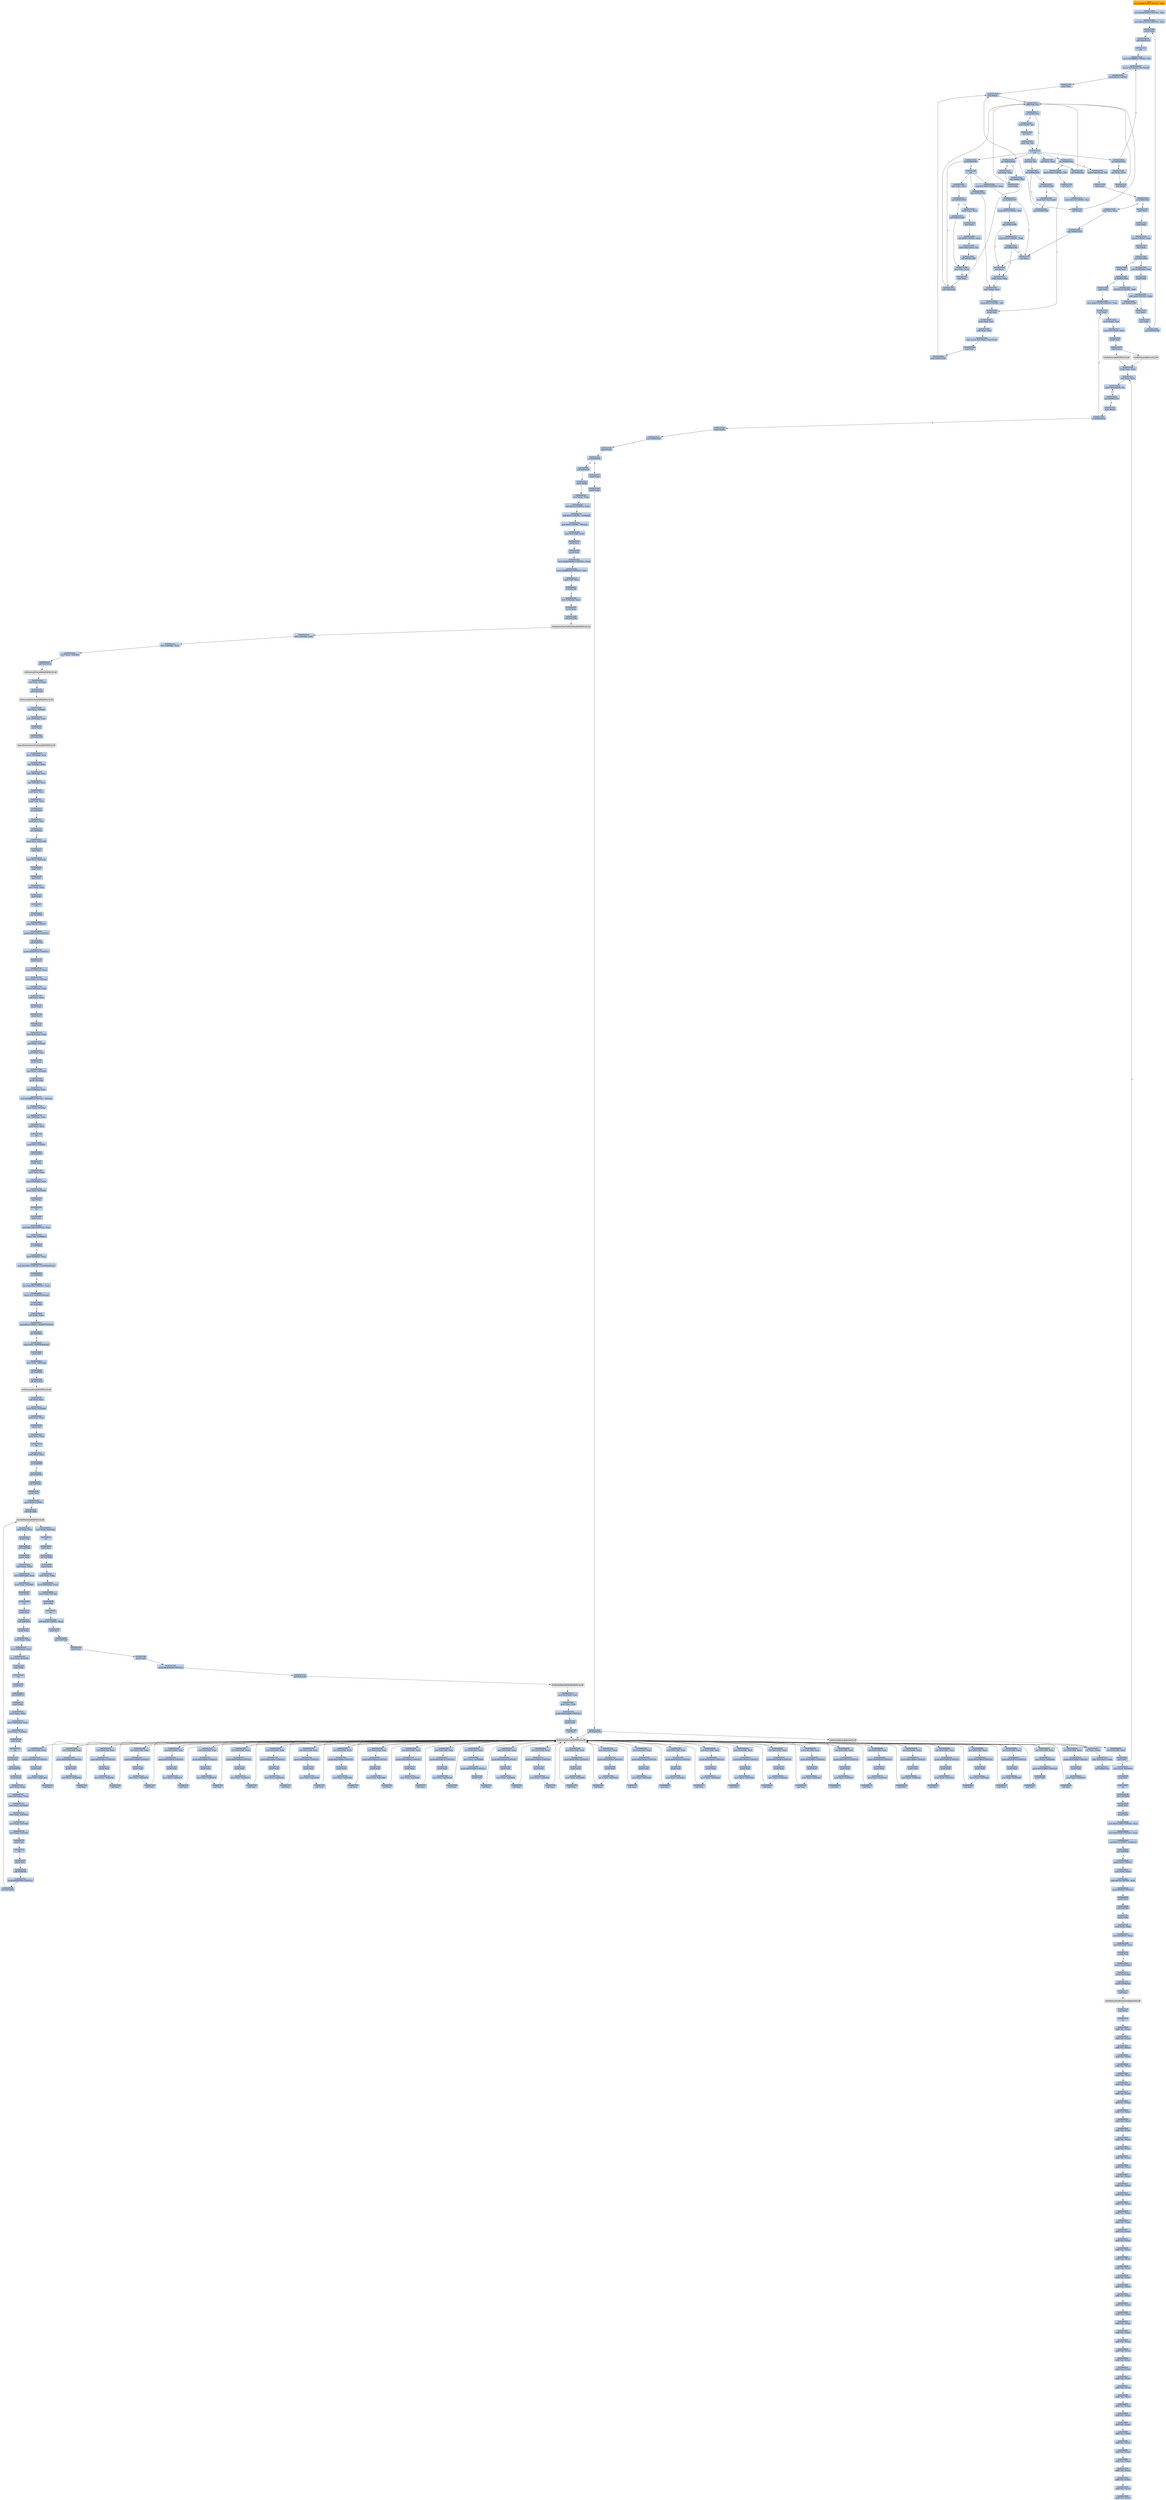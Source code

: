 digraph G {
node[shape=rectangle,style=filled,fillcolor=lightsteelblue,color=lightsteelblue]
bgcolor="transparent"
a0x00431000movl_0x4001d0UINT32_ebx[label="start\nmovl $0x4001d0<UINT32>, %ebx",fillcolor="orange",color="lightgrey"];
a0x00431005movl_0x401000UINT32_edi[label="0x00431005\nmovl $0x401000<UINT32>, %edi"];
a0x0043100amovl_0x42321dUINT32_esi[label="0x0043100a\nmovl $0x42321d<UINT32>, %esi"];
a0x0043100fpushl_ebx[label="0x0043100f\npushl %ebx"];
a0x00431010call_0x0043101f[label="0x00431010\ncall 0x0043101f"];
a0x0043101fcld_[label="0x0043101f\ncld "];
a0x00431020movb_0xffffff80UINT8_dl[label="0x00431020\nmovb $0xffffff80<UINT8>, %dl"];
a0x00431022movsb_ds_esi__es_edi_[label="0x00431022\nmovsb %ds:(%esi), %es:(%edi)"];
a0x00431023pushl_0x2UINT8[label="0x00431023\npushl $0x2<UINT8>"];
a0x00431025popl_ebx[label="0x00431025\npopl %ebx"];
a0x00431026call_esp_[label="0x00431026\ncall (%esp)"];
a0x00431015addb_dl_dl[label="0x00431015\naddb %dl, %dl"];
a0x00431017jne_0x0043101e[label="0x00431017\njne 0x0043101e"];
a0x00431019movb_esi__dl[label="0x00431019\nmovb (%esi), %dl"];
a0x0043101bincl_esi[label="0x0043101b\nincl %esi"];
a0x0043101cadcb_dl_dl[label="0x0043101c\nadcb %dl, %dl"];
a0x0043101eret[label="0x0043101e\nret"];
a0x00431029jae_0x00431022[label="0x00431029\njae 0x00431022"];
a0x0043102bxorl_ecx_ecx[label="0x0043102b\nxorl %ecx, %ecx"];
a0x0043102dcall_esp_[label="0x0043102d\ncall (%esp)"];
a0x00431030jae_0x0043104a[label="0x00431030\njae 0x0043104a"];
a0x00431032xorl_eax_eax[label="0x00431032\nxorl %eax, %eax"];
a0x00431034call_esp_[label="0x00431034\ncall (%esp)"];
a0x00431037jae_0x0043105a[label="0x00431037\njae 0x0043105a"];
a0x00431039movb_0x2UINT8_bl[label="0x00431039\nmovb $0x2<UINT8>, %bl"];
a0x0043103bincl_ecx[label="0x0043103b\nincl %ecx"];
a0x0043103cmovb_0x10UINT8_al[label="0x0043103c\nmovb $0x10<UINT8>, %al"];
a0x0043103ecall_esp_[label="0x0043103e\ncall (%esp)"];
a0x00431041adcb_al_al[label="0x00431041\nadcb %al, %al"];
a0x00431043jae_0x0043103e[label="0x00431043\njae 0x0043103e"];
a0x00431045jne_0x00431086[label="0x00431045\njne 0x00431086"];
a0x00431086pushl_esi[label="0x00431086\npushl %esi"];
a0x00431087movl_edi_esi[label="0x00431087\nmovl %edi, %esi"];
a0x00431089subl_eax_esi[label="0x00431089\nsubl %eax, %esi"];
a0x0043108brepz_movsb_ds_esi__es_edi_[label="0x0043108b\nrepz movsb %ds:(%esi), %es:(%edi)"];
a0x0043108dpopl_esi[label="0x0043108d\npopl %esi"];
a0x0043108ejmp_0x00431026[label="0x0043108e\njmp 0x00431026"];
a0x00431047stosb_al_es_edi_[label="0x00431047\nstosb %al, %es:(%edi)"];
a0x00431048jmp_0x00431026[label="0x00431048\njmp 0x00431026"];
a0x0043105alodsb_ds_esi__al[label="0x0043105a\nlodsb %ds:(%esi), %al"];
a0x0043105bshrl_eax[label="0x0043105b\nshrl %eax"];
a0x0043105dje_0x004310a0[label="0x0043105d\nje 0x004310a0"];
a0x0043105fadcl_ecx_ecx[label="0x0043105f\nadcl %ecx, %ecx"];
a0x00431061jmp_0x0043107f[label="0x00431061\njmp 0x0043107f"];
a0x0043107fincl_ecx[label="0x0043107f\nincl %ecx"];
a0x00431080incl_ecx[label="0x00431080\nincl %ecx"];
a0x00431081xchgl_eax_ebp[label="0x00431081\nxchgl %eax, %ebp"];
a0x00431082movl_ebp_eax[label="0x00431082\nmovl %ebp, %eax"];
a0x00431084movb_0x1UINT8_bl[label="0x00431084\nmovb $0x1<UINT8>, %bl"];
a0x0043104acall_0x00431092[label="0x0043104a\ncall 0x00431092"];
a0x00431092incl_ecx[label="0x00431092\nincl %ecx"];
a0x00431093call_0x4esp_[label="0x00431093\ncall 0x4(%esp)"];
a0x00431097adcl_ecx_ecx[label="0x00431097\nadcl %ecx, %ecx"];
a0x00431099call_0x4esp_[label="0x00431099\ncall 0x4(%esp)"];
a0x0043109djb_0x00431093[label="0x0043109d\njb 0x00431093"];
a0x0043109fret[label="0x0043109f\nret"];
a0x0043104fsubl_ebx_ecx[label="0x0043104f\nsubl %ebx, %ecx"];
a0x00431051jne_0x00431063[label="0x00431051\njne 0x00431063"];
a0x00431063xchgl_eax_ecx[label="0x00431063\nxchgl %eax, %ecx"];
a0x00431064decl_eax[label="0x00431064\ndecl %eax"];
a0x00431065shll_0x8UINT8_eax[label="0x00431065\nshll $0x8<UINT8>, %eax"];
a0x00431068lodsb_ds_esi__al[label="0x00431068\nlodsb %ds:(%esi), %al"];
a0x00431069call_0x00431090[label="0x00431069\ncall 0x00431090"];
a0x00431090xorl_ecx_ecx[label="0x00431090\nxorl %ecx, %ecx"];
a0x0043106ecmpl_0x7d00UINT32_eax[label="0x0043106e\ncmpl $0x7d00<UINT32>, %eax"];
a0x00431073jae_0x0043107f[label="0x00431073\njae 0x0043107f"];
a0x00431075cmpb_0x5UINT8_ah[label="0x00431075\ncmpb $0x5<UINT8>, %ah"];
a0x00431078jae_0x00431080[label="0x00431078\njae 0x00431080"];
a0x0043107acmpl_0x7fUINT8_eax[label="0x0043107a\ncmpl $0x7f<UINT8>, %eax"];
a0x0043107dja_0x00431081[label="0x0043107d\nja 0x00431081"];
a0x00431053call_0x00431090[label="0x00431053\ncall 0x00431090"];
a0x00431058jmp_0x00431082[label="0x00431058\njmp 0x00431082"];
a0x004310a0popl_edi[label="0x004310a0\npopl %edi"];
a0x004310a1popl_ebx[label="0x004310a1\npopl %ebx"];
a0x004310a2movzwl_ebx__edi[label="0x004310a2\nmovzwl (%ebx), %edi"];
a0x004310a5decl_edi[label="0x004310a5\ndecl %edi"];
a0x004310a6je_0x004310b0[label="0x004310a6\nje 0x004310b0"];
a0x004310a8decl_edi[label="0x004310a8\ndecl %edi"];
a0x004310a9je_0x004310be[label="0x004310a9\nje 0x004310be"];
a0x004310abshll_0xcUINT8_edi[label="0x004310ab\nshll $0xc<UINT8>, %edi"];
a0x004310aejmp_0x004310b7[label="0x004310ae\njmp 0x004310b7"];
a0x004310b7incl_ebx[label="0x004310b7\nincl %ebx"];
a0x004310b8incl_ebx[label="0x004310b8\nincl %ebx"];
a0x004310b9jmp_0x0043100f[label="0x004310b9\njmp 0x0043100f"];
a0x004310b0movl_0x2ebx__edi[label="0x004310b0\nmovl 0x2(%ebx), %edi"];
a0x004310b3pushl_edi[label="0x004310b3\npushl %edi"];
a0x004310b4addl_0x4UINT8_ebx[label="0x004310b4\naddl $0x4<UINT8>, %ebx"];
a0x004310bepopl_edi[label="0x004310be\npopl %edi"];
a0x004310bfmovl_0x431128UINT32_ebx[label="0x004310bf\nmovl $0x431128<UINT32>, %ebx"];
a0x004310c4incl_edi[label="0x004310c4\nincl %edi"];
a0x004310c5movl_edi__esi[label="0x004310c5\nmovl (%edi), %esi"];
a0x004310c7scasl_es_edi__eax[label="0x004310c7\nscasl %es:(%edi), %eax"];
a0x004310c8pushl_edi[label="0x004310c8\npushl %edi"];
a0x004310c9call_ebx_[label="0x004310c9\ncall (%ebx)"];
LoadLibraryA_kernel32_dll[label="LoadLibraryA@kernel32.dll",fillcolor="lightgrey",color="lightgrey"];
a0x004310cbxchgl_eax_ebp[label="0x004310cb\nxchgl %eax, %ebp"];
a0x004310ccxorl_eax_eax[label="0x004310cc\nxorl %eax, %eax"];
a0x004310cescasb_es_edi__al[label="0x004310ce\nscasb %es:(%edi), %al"];
a0x004310cfjne_0x004310ce[label="0x004310cf\njne 0x004310ce"];
a0x004310d1decb_edi_[label="0x004310d1\ndecb (%edi)"];
a0x004310d3je_0x004310c4[label="0x004310d3\nje 0x004310c4"];
a0x004310d5decb_edi_[label="0x004310d5\ndecb (%edi)"];
a0x004310d7jne_0x004310df[label="0x004310d7\njne 0x004310df"];
a0x004310dfdecb_edi_[label="0x004310df\ndecb (%edi)"];
a0x004310e1je_0x004049fe[label="0x004310e1\nje 0x004049fe"];
a0x004310e7pushl_edi[label="0x004310e7\npushl %edi"];
a0x004310e8pushl_ebp[label="0x004310e8\npushl %ebp"];
a0x004310e9call_0x4ebx_[label="0x004310e9\ncall 0x4(%ebx)"];
GetProcAddress_kernel32_dll[label="GetProcAddress@kernel32.dll",fillcolor="lightgrey",color="lightgrey"];
a0x004310ecorl_eax_esi_[label="0x004310ec\norl %eax, (%esi)"];
a0x004310eelodsl_ds_esi__eax[label="0x004310ee\nlodsl %ds:(%esi), %eax"];
a0x004310efjne_0x004310cc[label="0x004310ef\njne 0x004310cc"];
GetProcAddress_KERNEL32_dll[label="GetProcAddress@KERNEL32.dll",fillcolor="lightgrey",color="lightgrey"];
LoadLibraryA_KERNEL32_dll[label="LoadLibraryA@KERNEL32.dll",fillcolor="lightgrey",color="lightgrey"];
a0x004049fecall_0x40a3a4[label="0x004049fe\ncall 0x40a3a4"];
a0x0040a3a4pushl_ebp[label="0x0040a3a4\npushl %ebp"];
a0x0040a3a5movl_esp_ebp[label="0x0040a3a5\nmovl %esp, %ebp"];
a0x0040a3a7subl_0x14UINT8_esp[label="0x0040a3a7\nsubl $0x14<UINT8>, %esp"];
a0x0040a3aaandl_0x0UINT8__12ebp_[label="0x0040a3aa\nandl $0x0<UINT8>, -12(%ebp)"];
a0x0040a3aeandl_0x0UINT8__8ebp_[label="0x0040a3ae\nandl $0x0<UINT8>, -8(%ebp)"];
a0x0040a3b2movl_0x41e348_eax[label="0x0040a3b2\nmovl 0x41e348, %eax"];
a0x0040a3b7pushl_esi[label="0x0040a3b7\npushl %esi"];
a0x0040a3b8pushl_edi[label="0x0040a3b8\npushl %edi"];
a0x0040a3b9movl_0xbb40e64eUINT32_edi[label="0x0040a3b9\nmovl $0xbb40e64e<UINT32>, %edi"];
a0x0040a3bemovl_0xffff0000UINT32_esi[label="0x0040a3be\nmovl $0xffff0000<UINT32>, %esi"];
a0x0040a3c3cmpl_edi_eax[label="0x0040a3c3\ncmpl %edi, %eax"];
a0x0040a3c5je_0x40a3d4[label="0x0040a3c5\nje 0x40a3d4"];
a0x0040a3d4leal__12ebp__eax[label="0x0040a3d4\nleal -12(%ebp), %eax"];
a0x0040a3d7pushl_eax[label="0x0040a3d7\npushl %eax"];
a0x0040a3d8call_0x4120bc[label="0x0040a3d8\ncall 0x4120bc"];
GetSystemTimeAsFileTime_KERNEL32_dll[label="GetSystemTimeAsFileTime@KERNEL32.dll",fillcolor="lightgrey",color="lightgrey"];
a0x0040a3demovl__8ebp__eax[label="0x0040a3de\nmovl -8(%ebp), %eax"];
a0x0040a3e1xorl__12ebp__eax[label="0x0040a3e1\nxorl -12(%ebp), %eax"];
a0x0040a3e4movl_eax__4ebp_[label="0x0040a3e4\nmovl %eax, -4(%ebp)"];
a0x0040a3e7call_0x412154[label="0x0040a3e7\ncall 0x412154"];
GetCurrentThreadId_KERNEL32_dll[label="GetCurrentThreadId@KERNEL32.dll",fillcolor="lightgrey",color="lightgrey"];
a0x0040a3edxorl_eax__4ebp_[label="0x0040a3ed\nxorl %eax, -4(%ebp)"];
a0x0040a3f0call_0x412168[label="0x0040a3f0\ncall 0x412168"];
GetCurrentProcessId_KERNEL32_dll[label="GetCurrentProcessId@KERNEL32.dll",fillcolor="lightgrey",color="lightgrey"];
a0x0040a3f6xorl_eax__4ebp_[label="0x0040a3f6\nxorl %eax, -4(%ebp)"];
a0x0040a3f9leal__20ebp__eax[label="0x0040a3f9\nleal -20(%ebp), %eax"];
a0x0040a3fcpushl_eax[label="0x0040a3fc\npushl %eax"];
a0x0040a3fdcall_0x412164[label="0x0040a3fd\ncall 0x412164"];
QueryPerformanceCounter_KERNEL32_dll[label="QueryPerformanceCounter@KERNEL32.dll",fillcolor="lightgrey",color="lightgrey"];
a0x0040a403movl__16ebp__ecx[label="0x0040a403\nmovl -16(%ebp), %ecx"];
a0x0040a406leal__4ebp__eax[label="0x0040a406\nleal -4(%ebp), %eax"];
a0x0040a409xorl__20ebp__ecx[label="0x0040a409\nxorl -20(%ebp), %ecx"];
a0x0040a40cxorl__4ebp__ecx[label="0x0040a40c\nxorl -4(%ebp), %ecx"];
a0x0040a40fxorl_eax_ecx[label="0x0040a40f\nxorl %eax, %ecx"];
a0x0040a411cmpl_edi_ecx[label="0x0040a411\ncmpl %edi, %ecx"];
a0x0040a413jne_0x40a41c[label="0x0040a413\njne 0x40a41c"];
a0x0040a41ctestl_ecx_esi[label="0x0040a41c\ntestl %ecx, %esi"];
a0x0040a41ejne_0x40a42c[label="0x0040a41e\njne 0x40a42c"];
a0x0040a42cmovl_ecx_0x41e348[label="0x0040a42c\nmovl %ecx, 0x41e348"];
a0x0040a432notl_ecx[label="0x0040a432\nnotl %ecx"];
a0x0040a434movl_ecx_0x41e34c[label="0x0040a434\nmovl %ecx, 0x41e34c"];
a0x0040a43apopl_edi[label="0x0040a43a\npopl %edi"];
a0x0040a43bpopl_esi[label="0x0040a43b\npopl %esi"];
a0x0040a43cmovl_ebp_esp[label="0x0040a43c\nmovl %ebp, %esp"];
a0x0040a43epopl_ebp[label="0x0040a43e\npopl %ebp"];
a0x0040a43fret[label="0x0040a43f\nret"];
a0x00404a03jmp_0x404883[label="0x00404a03\njmp 0x404883"];
a0x00404883pushl_0x14UINT8[label="0x00404883\npushl $0x14<UINT8>"];
a0x00404885pushl_0x41ca38UINT32[label="0x00404885\npushl $0x41ca38<UINT32>"];
a0x0040488acall_0x405740[label="0x0040488a\ncall 0x405740"];
a0x00405740pushl_0x4057a0UINT32[label="0x00405740\npushl $0x4057a0<UINT32>"];
a0x00405745pushl_fs_0[label="0x00405745\npushl %fs:0"];
a0x0040574cmovl_0x10esp__eax[label="0x0040574c\nmovl 0x10(%esp), %eax"];
a0x00405750movl_ebp_0x10esp_[label="0x00405750\nmovl %ebp, 0x10(%esp)"];
a0x00405754leal_0x10esp__ebp[label="0x00405754\nleal 0x10(%esp), %ebp"];
a0x00405758subl_eax_esp[label="0x00405758\nsubl %eax, %esp"];
a0x0040575apushl_ebx[label="0x0040575a\npushl %ebx"];
a0x0040575bpushl_esi[label="0x0040575b\npushl %esi"];
a0x0040575cpushl_edi[label="0x0040575c\npushl %edi"];
a0x0040575dmovl_0x41e348_eax[label="0x0040575d\nmovl 0x41e348, %eax"];
a0x00405762xorl_eax__4ebp_[label="0x00405762\nxorl %eax, -4(%ebp)"];
a0x00405765xorl_ebp_eax[label="0x00405765\nxorl %ebp, %eax"];
a0x00405767pushl_eax[label="0x00405767\npushl %eax"];
a0x00405768movl_esp__24ebp_[label="0x00405768\nmovl %esp, -24(%ebp)"];
a0x0040576bpushl__8ebp_[label="0x0040576b\npushl -8(%ebp)"];
a0x0040576emovl__4ebp__eax[label="0x0040576e\nmovl -4(%ebp), %eax"];
a0x00405771movl_0xfffffffeUINT32__4ebp_[label="0x00405771\nmovl $0xfffffffe<UINT32>, -4(%ebp)"];
a0x00405778movl_eax__8ebp_[label="0x00405778\nmovl %eax, -8(%ebp)"];
a0x0040577bleal__16ebp__eax[label="0x0040577b\nleal -16(%ebp), %eax"];
a0x0040577emovl_eax_fs_0[label="0x0040577e\nmovl %eax, %fs:0"];
a0x00405784ret[label="0x00405784\nret"];
a0x0040488fpushl_0x1UINT8[label="0x0040488f\npushl $0x1<UINT8>"];
a0x00404891call_0x40a357[label="0x00404891\ncall 0x40a357"];
a0x0040a357pushl_ebp[label="0x0040a357\npushl %ebp"];
a0x0040a358movl_esp_ebp[label="0x0040a358\nmovl %esp, %ebp"];
a0x0040a35amovl_0x8ebp__eax[label="0x0040a35a\nmovl 0x8(%ebp), %eax"];
a0x0040a35dmovl_eax_0x41f560[label="0x0040a35d\nmovl %eax, 0x41f560"];
a0x0040a362popl_ebp[label="0x0040a362\npopl %ebp"];
a0x0040a363ret[label="0x0040a363\nret"];
a0x00404896popl_ecx[label="0x00404896\npopl %ecx"];
a0x00404897movl_0x5a4dUINT32_eax[label="0x00404897\nmovl $0x5a4d<UINT32>, %eax"];
a0x0040489ccmpw_ax_0x400000[label="0x0040489c\ncmpw %ax, 0x400000"];
a0x004048a3je_0x4048a9[label="0x004048a3\nje 0x4048a9"];
a0x004048a9movl_0x40003c_eax[label="0x004048a9\nmovl 0x40003c, %eax"];
a0x004048aecmpl_0x4550UINT32_0x400000eax_[label="0x004048ae\ncmpl $0x4550<UINT32>, 0x400000(%eax)"];
a0x004048b8jne_0x4048a5[label="0x004048b8\njne 0x4048a5"];
a0x004048bamovl_0x10bUINT32_ecx[label="0x004048ba\nmovl $0x10b<UINT32>, %ecx"];
a0x004048bfcmpw_cx_0x400018eax_[label="0x004048bf\ncmpw %cx, 0x400018(%eax)"];
a0x004048c6jne_0x4048a5[label="0x004048c6\njne 0x4048a5"];
a0x004048c8xorl_ebx_ebx[label="0x004048c8\nxorl %ebx, %ebx"];
a0x004048cacmpl_0xeUINT8_0x400074eax_[label="0x004048ca\ncmpl $0xe<UINT8>, 0x400074(%eax)"];
a0x004048d1jbe_0x4048dc[label="0x004048d1\njbe 0x4048dc"];
a0x004048d3cmpl_ebx_0x4000e8eax_[label="0x004048d3\ncmpl %ebx, 0x4000e8(%eax)"];
a0x004048d9setne_bl[label="0x004048d9\nsetne %bl"];
a0x004048dcmovl_ebx__28ebp_[label="0x004048dc\nmovl %ebx, -28(%ebp)"];
a0x004048dfcall_0x409299[label="0x004048df\ncall 0x409299"];
a0x00409299call_0x412158[label="0x00409299\ncall 0x412158"];
GetProcessHeap_KERNEL32_dll[label="GetProcessHeap@KERNEL32.dll",fillcolor="lightgrey",color="lightgrey"];
a0x0040929fxorl_ecx_ecx[label="0x0040929f\nxorl %ecx, %ecx"];
a0x004092a1movl_eax_0x41fbb8[label="0x004092a1\nmovl %eax, 0x41fbb8"];
a0x004092a6testl_eax_eax[label="0x004092a6\ntestl %eax, %eax"];
a0x004092a8setne_cl[label="0x004092a8\nsetne %cl"];
a0x004092abmovl_ecx_eax[label="0x004092ab\nmovl %ecx, %eax"];
a0x004092adret[label="0x004092ad\nret"];
a0x004048e4testl_eax_eax[label="0x004048e4\ntestl %eax, %eax"];
a0x004048e6jne_0x4048f0[label="0x004048e6\njne 0x4048f0"];
a0x004048f0call_0x409181[label="0x004048f0\ncall 0x409181"];
a0x00409181call_0x403adc[label="0x00409181\ncall 0x403adc"];
a0x00403adcpushl_esi[label="0x00403adc\npushl %esi"];
a0x00403addpushl_0x0UINT8[label="0x00403add\npushl $0x0<UINT8>"];
a0x00403adfcall_0x4120d0[label="0x00403adf\ncall 0x4120d0"];
EncodePointer_KERNEL32_dll[label="EncodePointer@KERNEL32.dll",fillcolor="lightgrey",color="lightgrey"];
a0x00403ae5movl_eax_esi[label="0x00403ae5\nmovl %eax, %esi"];
a0x00403ae7pushl_esi[label="0x00403ae7\npushl %esi"];
a0x00403ae8call_0x40928c[label="0x00403ae8\ncall 0x40928c"];
a0x0040928cpushl_ebp[label="0x0040928c\npushl %ebp"];
a0x0040928dmovl_esp_ebp[label="0x0040928d\nmovl %esp, %ebp"];
a0x0040928fmovl_0x8ebp__eax[label="0x0040928f\nmovl 0x8(%ebp), %eax"];
a0x00409292movl_eax_0x41fbb0[label="0x00409292\nmovl %eax, 0x41fbb0"];
a0x00409297popl_ebp[label="0x00409297\npopl %ebp"];
a0x00409298ret[label="0x00409298\nret"];
a0x00403aedpushl_esi[label="0x00403aed\npushl %esi"];
a0x00403aeecall_0x405a59[label="0x00403aee\ncall 0x405a59"];
a0x00405a59pushl_ebp[label="0x00405a59\npushl %ebp"];
a0x00405a5amovl_esp_ebp[label="0x00405a5a\nmovl %esp, %ebp"];
a0x00405a5cmovl_0x8ebp__eax[label="0x00405a5c\nmovl 0x8(%ebp), %eax"];
a0x00405a5fmovl_eax_0x41f44c[label="0x00405a5f\nmovl %eax, 0x41f44c"];
a0x00405a64popl_ebp[label="0x00405a64\npopl %ebp"];
a0x00405a65ret[label="0x00405a65\nret"];
a0x00403af3pushl_esi[label="0x00403af3\npushl %esi"];
a0x00403af4call_0x4097c5[label="0x00403af4\ncall 0x4097c5"];
a0x004097c5pushl_ebp[label="0x004097c5\npushl %ebp"];
a0x004097c6movl_esp_ebp[label="0x004097c6\nmovl %esp, %ebp"];
a0x004097c8movl_0x8ebp__eax[label="0x004097c8\nmovl 0x8(%ebp), %eax"];
a0x004097cbmovl_eax_0x41fee4[label="0x004097cb\nmovl %eax, 0x41fee4"];
a0x004097d0popl_ebp[label="0x004097d0\npopl %ebp"];
a0x004097d1ret[label="0x004097d1\nret"];
a0x00403af9pushl_esi[label="0x00403af9\npushl %esi"];
a0x00403afacall_0x4097df[label="0x00403afa\ncall 0x4097df"];
a0x004097dfpushl_ebp[label="0x004097df\npushl %ebp"];
a0x004097e0movl_esp_ebp[label="0x004097e0\nmovl %esp, %ebp"];
a0x004097e2movl_0x8ebp__eax[label="0x004097e2\nmovl 0x8(%ebp), %eax"];
a0x004097e5movl_eax_0x41fee8[label="0x004097e5\nmovl %eax, 0x41fee8"];
a0x004097eamovl_eax_0x41feec[label="0x004097ea\nmovl %eax, 0x41feec"];
a0x004097efmovl_eax_0x41fef0[label="0x004097ef\nmovl %eax, 0x41fef0"];
a0x004097f4movl_eax_0x41fef4[label="0x004097f4\nmovl %eax, 0x41fef4"];
a0x004097f9popl_ebp[label="0x004097f9\npopl %ebp"];
a0x004097faret[label="0x004097fa\nret"];
a0x00403affpushl_esi[label="0x00403aff\npushl %esi"];
a0x00403b00call_0x4097b4[label="0x00403b00\ncall 0x4097b4"];
a0x004097b4pushl_0x409780UINT32[label="0x004097b4\npushl $0x409780<UINT32>"];
a0x004097b9call_0x4120d0[label="0x004097b9\ncall 0x4120d0"];
a0x004097bfmovl_eax_0x41fee0[label="0x004097bf\nmovl %eax, 0x41fee0"];
a0x004097c4ret[label="0x004097c4\nret"];
a0x00403b05pushl_esi[label="0x00403b05\npushl %esi"];
a0x00403b06call_0x4099f0[label="0x00403b06\ncall 0x4099f0"];
a0x004099f0pushl_ebp[label="0x004099f0\npushl %ebp"];
a0x004099f1movl_esp_ebp[label="0x004099f1\nmovl %esp, %ebp"];
a0x004099f3movl_0x8ebp__eax[label="0x004099f3\nmovl 0x8(%ebp), %eax"];
a0x004099f6movl_eax_0x41fefc[label="0x004099f6\nmovl %eax, 0x41fefc"];
a0x004099fbpopl_ebp[label="0x004099fb\npopl %ebp"];
a0x004099fcret[label="0x004099fc\nret"];
a0x00403b0baddl_0x18UINT8_esp[label="0x00403b0b\naddl $0x18<UINT8>, %esp"];
a0x00403b0epopl_esi[label="0x00403b0e\npopl %esi"];
a0x00403b0fjmp_0x407e6d[label="0x00403b0f\njmp 0x407e6d"];
a0x00407e6dpushl_esi[label="0x00407e6d\npushl %esi"];
a0x00407e6epushl_edi[label="0x00407e6e\npushl %edi"];
a0x00407e6fpushl_0x418ce4UINT32[label="0x00407e6f\npushl $0x418ce4<UINT32>"];
a0x00407e74call_0x412140[label="0x00407e74\ncall 0x412140"];
GetModuleHandleW_KERNEL32_dll[label="GetModuleHandleW@KERNEL32.dll",fillcolor="lightgrey",color="lightgrey"];
a0x00407e7amovl_0x412094_esi[label="0x00407e7a\nmovl 0x412094, %esi"];
a0x00407e80movl_eax_edi[label="0x00407e80\nmovl %eax, %edi"];
a0x00407e82pushl_0x418d00UINT32[label="0x00407e82\npushl $0x418d00<UINT32>"];
a0x00407e87pushl_edi[label="0x00407e87\npushl %edi"];
a0x00407e88call_esi[label="0x00407e88\ncall %esi"];
a0x00407e8axorl_0x41e348_eax[label="0x00407e8a\nxorl 0x41e348, %eax"];
a0x00407e90pushl_0x418d0cUINT32[label="0x00407e90\npushl $0x418d0c<UINT32>"];
a0x00407e95pushl_edi[label="0x00407e95\npushl %edi"];
a0x00407e96movl_eax_0x420060[label="0x00407e96\nmovl %eax, 0x420060"];
a0x00407e9bcall_esi[label="0x00407e9b\ncall %esi"];
a0x00407e9dxorl_0x41e348_eax[label="0x00407e9d\nxorl 0x41e348, %eax"];
a0x00407ea3pushl_0x418d14UINT32[label="0x00407ea3\npushl $0x418d14<UINT32>"];
a0x00407ea8pushl_edi[label="0x00407ea8\npushl %edi"];
a0x00407ea9movl_eax_0x420064[label="0x00407ea9\nmovl %eax, 0x420064"];
a0x00407eaecall_esi[label="0x00407eae\ncall %esi"];
a0x00407eb0xorl_0x41e348_eax[label="0x00407eb0\nxorl 0x41e348, %eax"];
a0x00407eb6pushl_0x418d20UINT32[label="0x00407eb6\npushl $0x418d20<UINT32>"];
a0x00407ebbpushl_edi[label="0x00407ebb\npushl %edi"];
a0x00407ebcmovl_eax_0x420068[label="0x00407ebc\nmovl %eax, 0x420068"];
a0x00407ec1call_esi[label="0x00407ec1\ncall %esi"];
a0x00407ec3xorl_0x41e348_eax[label="0x00407ec3\nxorl 0x41e348, %eax"];
a0x00407ec9pushl_0x418d2cUINT32[label="0x00407ec9\npushl $0x418d2c<UINT32>"];
a0x00407ecepushl_edi[label="0x00407ece\npushl %edi"];
a0x00407ecfmovl_eax_0x42006c[label="0x00407ecf\nmovl %eax, 0x42006c"];
a0x00407ed4call_esi[label="0x00407ed4\ncall %esi"];
a0x00407ed6xorl_0x41e348_eax[label="0x00407ed6\nxorl 0x41e348, %eax"];
a0x00407edcpushl_0x418d48UINT32[label="0x00407edc\npushl $0x418d48<UINT32>"];
a0x00407ee1pushl_edi[label="0x00407ee1\npushl %edi"];
a0x00407ee2movl_eax_0x420070[label="0x00407ee2\nmovl %eax, 0x420070"];
a0x00407ee7call_esi[label="0x00407ee7\ncall %esi"];
a0x00407ee9xorl_0x41e348_eax[label="0x00407ee9\nxorl 0x41e348, %eax"];
a0x00407eefpushl_0x418d58UINT32[label="0x00407eef\npushl $0x418d58<UINT32>"];
a0x00407ef4pushl_edi[label="0x00407ef4\npushl %edi"];
a0x00407ef5movl_eax_0x420074[label="0x00407ef5\nmovl %eax, 0x420074"];
a0x00407efacall_esi[label="0x00407efa\ncall %esi"];
a0x00407efcxorl_0x41e348_eax[label="0x00407efc\nxorl 0x41e348, %eax"];
a0x00407f02pushl_0x418d6cUINT32[label="0x00407f02\npushl $0x418d6c<UINT32>"];
a0x00407f07pushl_edi[label="0x00407f07\npushl %edi"];
a0x00407f08movl_eax_0x420078[label="0x00407f08\nmovl %eax, 0x420078"];
a0x00407f0dcall_esi[label="0x00407f0d\ncall %esi"];
a0x00407f0fxorl_0x41e348_eax[label="0x00407f0f\nxorl 0x41e348, %eax"];
a0x00407f15pushl_0x418d84UINT32[label="0x00407f15\npushl $0x418d84<UINT32>"];
a0x00407f1apushl_edi[label="0x00407f1a\npushl %edi"];
a0x00407f1bmovl_eax_0x42007c[label="0x00407f1b\nmovl %eax, 0x42007c"];
a0x00407f20call_esi[label="0x00407f20\ncall %esi"];
a0x00407f22xorl_0x41e348_eax[label="0x00407f22\nxorl 0x41e348, %eax"];
a0x00407f28pushl_0x418d9cUINT32[label="0x00407f28\npushl $0x418d9c<UINT32>"];
a0x00407f2dpushl_edi[label="0x00407f2d\npushl %edi"];
a0x00407f2emovl_eax_0x420080[label="0x00407f2e\nmovl %eax, 0x420080"];
a0x00407f33call_esi[label="0x00407f33\ncall %esi"];
a0x00407f35xorl_0x41e348_eax[label="0x00407f35\nxorl 0x41e348, %eax"];
a0x00407f3bpushl_0x418db0UINT32[label="0x00407f3b\npushl $0x418db0<UINT32>"];
a0x00407f40pushl_edi[label="0x00407f40\npushl %edi"];
a0x00407f41movl_eax_0x420084[label="0x00407f41\nmovl %eax, 0x420084"];
a0x00407f46call_esi[label="0x00407f46\ncall %esi"];
a0x00407f48xorl_0x41e348_eax[label="0x00407f48\nxorl 0x41e348, %eax"];
a0x00407f4epushl_0x418dd0UINT32[label="0x00407f4e\npushl $0x418dd0<UINT32>"];
a0x00407f53pushl_edi[label="0x00407f53\npushl %edi"];
a0x00407f54movl_eax_0x420088[label="0x00407f54\nmovl %eax, 0x420088"];
a0x00407f59call_esi[label="0x00407f59\ncall %esi"];
a0x00407f5bxorl_0x41e348_eax[label="0x00407f5b\nxorl 0x41e348, %eax"];
a0x00407f61pushl_0x418de8UINT32[label="0x00407f61\npushl $0x418de8<UINT32>"];
a0x00407f66pushl_edi[label="0x00407f66\npushl %edi"];
a0x00407f67movl_eax_0x42008c[label="0x00407f67\nmovl %eax, 0x42008c"];
a0x00407f6ccall_esi[label="0x00407f6c\ncall %esi"];
a0x00407f6exorl_0x41e348_eax[label="0x00407f6e\nxorl 0x41e348, %eax"];
a0x00407f74pushl_0x418e00UINT32[label="0x00407f74\npushl $0x418e00<UINT32>"];
a0x00407f79pushl_edi[label="0x00407f79\npushl %edi"];
a0x00407f7amovl_eax_0x420090[label="0x00407f7a\nmovl %eax, 0x420090"];
a0x00407f7fcall_esi[label="0x00407f7f\ncall %esi"];
a0x00407f81xorl_0x41e348_eax[label="0x00407f81\nxorl 0x41e348, %eax"];
a0x00407f87pushl_0x418e14UINT32[label="0x00407f87\npushl $0x418e14<UINT32>"];
a0x00407f8cpushl_edi[label="0x00407f8c\npushl %edi"];
a0x00407f8dmovl_eax_0x420094[label="0x00407f8d\nmovl %eax, 0x420094"];
a0x00407f92call_esi[label="0x00407f92\ncall %esi"];
a0x00407f94xorl_0x41e348_eax[label="0x00407f94\nxorl 0x41e348, %eax"];
a0x00407f9amovl_eax_0x420098[label="0x00407f9a\nmovl %eax, 0x420098"];
a0x00407f9fpushl_0x418e28UINT32[label="0x00407f9f\npushl $0x418e28<UINT32>"];
a0x00407fa4pushl_edi[label="0x00407fa4\npushl %edi"];
a0x00407fa5call_esi[label="0x00407fa5\ncall %esi"];
a0x00407fa7xorl_0x41e348_eax[label="0x00407fa7\nxorl 0x41e348, %eax"];
a0x00407fadpushl_0x418e44UINT32[label="0x00407fad\npushl $0x418e44<UINT32>"];
a0x00407fb2pushl_edi[label="0x00407fb2\npushl %edi"];
a0x00407fb3movl_eax_0x42009c[label="0x00407fb3\nmovl %eax, 0x42009c"];
a0x00407fb8call_esi[label="0x00407fb8\ncall %esi"];
a0x00407fbaxorl_0x41e348_eax[label="0x00407fba\nxorl 0x41e348, %eax"];
a0x00407fc0pushl_0x418e64UINT32[label="0x00407fc0\npushl $0x418e64<UINT32>"];
a0x00407fc5pushl_edi[label="0x00407fc5\npushl %edi"];
a0x00407fc6movl_eax_0x4200a0[label="0x00407fc6\nmovl %eax, 0x4200a0"];
a0x00407fcbcall_esi[label="0x00407fcb\ncall %esi"];
a0x00407fcdxorl_0x41e348_eax[label="0x00407fcd\nxorl 0x41e348, %eax"];
a0x00407fd3pushl_0x418e80UINT32[label="0x00407fd3\npushl $0x418e80<UINT32>"];
a0x00407fd8pushl_edi[label="0x00407fd8\npushl %edi"];
a0x00407fd9movl_eax_0x4200a4[label="0x00407fd9\nmovl %eax, 0x4200a4"];
a0x00407fdecall_esi[label="0x00407fde\ncall %esi"];
a0x00407fe0xorl_0x41e348_eax[label="0x00407fe0\nxorl 0x41e348, %eax"];
a0x00407fe6pushl_0x418ea0UINT32[label="0x00407fe6\npushl $0x418ea0<UINT32>"];
a0x00407febpushl_edi[label="0x00407feb\npushl %edi"];
a0x00407fecmovl_eax_0x4200a8[label="0x00407fec\nmovl %eax, 0x4200a8"];
a0x00407ff1call_esi[label="0x00407ff1\ncall %esi"];
a0x00407ff3xorl_0x41e348_eax[label="0x00407ff3\nxorl 0x41e348, %eax"];
a0x00407ff9pushl_0x418eb4UINT32[label="0x00407ff9\npushl $0x418eb4<UINT32>"];
a0x00407ffepushl_edi[label="0x00407ffe\npushl %edi"];
a0x00407fffmovl_eax_0x4200ac[label="0x00407fff\nmovl %eax, 0x4200ac"];
a0x00408004call_esi[label="0x00408004\ncall %esi"];
a0x00408006xorl_0x41e348_eax[label="0x00408006\nxorl 0x41e348, %eax"];
a0x0040800cpushl_0x418ed0UINT32[label="0x0040800c\npushl $0x418ed0<UINT32>"];
a0x00408011pushl_edi[label="0x00408011\npushl %edi"];
a0x00408012movl_eax_0x4200b0[label="0x00408012\nmovl %eax, 0x4200b0"];
a0x00408017call_esi[label="0x00408017\ncall %esi"];
a0x00408019xorl_0x41e348_eax[label="0x00408019\nxorl 0x41e348, %eax"];
a0x0040801fpushl_0x418ee4UINT32[label="0x0040801f\npushl $0x418ee4<UINT32>"];
a0x00408024pushl_edi[label="0x00408024\npushl %edi"];
a0x00408025movl_eax_0x4200b8[label="0x00408025\nmovl %eax, 0x4200b8"];
a0x0040802acall_esi[label="0x0040802a\ncall %esi"];
a0x0040802cxorl_0x41e348_eax[label="0x0040802c\nxorl 0x41e348, %eax"];
a0x00408032pushl_0x418ef4UINT32[label="0x00408032\npushl $0x418ef4<UINT32>"];
a0x00408037pushl_edi[label="0x00408037\npushl %edi"];
a0x00408038movl_eax_0x4200b4[label="0x00408038\nmovl %eax, 0x4200b4"];
a0x0040803dcall_esi[label="0x0040803d\ncall %esi"];
a0x0040803fxorl_0x41e348_eax[label="0x0040803f\nxorl 0x41e348, %eax"];
a0x00408045pushl_0x418f04UINT32[label="0x00408045\npushl $0x418f04<UINT32>"];
a0x0040804apushl_edi[label="0x0040804a\npushl %edi"];
a0x0040804bmovl_eax_0x4200bc[label="0x0040804b\nmovl %eax, 0x4200bc"];
a0x00408050call_esi[label="0x00408050\ncall %esi"];
a0x00408052xorl_0x41e348_eax[label="0x00408052\nxorl 0x41e348, %eax"];
a0x00408058pushl_0x418f14UINT32[label="0x00408058\npushl $0x418f14<UINT32>"];
a0x0040805dpushl_edi[label="0x0040805d\npushl %edi"];
a0x0040805emovl_eax_0x4200c0[label="0x0040805e\nmovl %eax, 0x4200c0"];
a0x00408063call_esi[label="0x00408063\ncall %esi"];
a0x00408065xorl_0x41e348_eax[label="0x00408065\nxorl 0x41e348, %eax"];
a0x0040806bpushl_0x418f24UINT32[label="0x0040806b\npushl $0x418f24<UINT32>"];
a0x00408070pushl_edi[label="0x00408070\npushl %edi"];
a0x00408071movl_eax_0x4200c4[label="0x00408071\nmovl %eax, 0x4200c4"];
a0x00408076call_esi[label="0x00408076\ncall %esi"];
a0x00408078xorl_0x41e348_eax[label="0x00408078\nxorl 0x41e348, %eax"];
a0x0040807epushl_0x418f40UINT32[label="0x0040807e\npushl $0x418f40<UINT32>"];
a0x00408083pushl_edi[label="0x00408083\npushl %edi"];
a0x00408084movl_eax_0x4200c8[label="0x00408084\nmovl %eax, 0x4200c8"];
a0x00408089call_esi[label="0x00408089\ncall %esi"];
a0x0040808bxorl_0x41e348_eax[label="0x0040808b\nxorl 0x41e348, %eax"];
a0x00408091pushl_0x418f54UINT32[label="0x00408091\npushl $0x418f54<UINT32>"];
a0x00408096pushl_edi[label="0x00408096\npushl %edi"];
a0x00408097movl_eax_0x4200cc[label="0x00408097\nmovl %eax, 0x4200cc"];
a0x0040809ccall_esi[label="0x0040809c\ncall %esi"];
a0x0040809exorl_0x41e348_eax[label="0x0040809e\nxorl 0x41e348, %eax"];
a0x004080a4pushl_0x418f64UINT32[label="0x004080a4\npushl $0x418f64<UINT32>"];
a0x004080a9pushl_edi[label="0x004080a9\npushl %edi"];
a0x004080aamovl_eax_0x4200d0[label="0x004080aa\nmovl %eax, 0x4200d0"];
a0x004080afcall_esi[label="0x004080af\ncall %esi"];
a0x004080b1xorl_0x41e348_eax[label="0x004080b1\nxorl 0x41e348, %eax"];
a0x004080b7pushl_0x418f78UINT32[label="0x004080b7\npushl $0x418f78<UINT32>"];
a0x004080bcpushl_edi[label="0x004080bc\npushl %edi"];
a0x004080bdmovl_eax_0x4200d4[label="0x004080bd\nmovl %eax, 0x4200d4"];
a0x004080c2call_esi[label="0x004080c2\ncall %esi"];
a0x004080c4xorl_0x41e348_eax[label="0x004080c4\nxorl 0x41e348, %eax"];
a0x004080camovl_eax_0x4200d8[label="0x004080ca\nmovl %eax, 0x4200d8"];
a0x004080cfpushl_0x418f88UINT32[label="0x004080cf\npushl $0x418f88<UINT32>"];
a0x004080d4pushl_edi[label="0x004080d4\npushl %edi"];
a0x004080d5call_esi[label="0x004080d5\ncall %esi"];
a0x004080d7xorl_0x41e348_eax[label="0x004080d7\nxorl 0x41e348, %eax"];
a0x004080ddpushl_0x418fa8UINT32[label="0x004080dd\npushl $0x418fa8<UINT32>"];
a0x004080e2pushl_edi[label="0x004080e2\npushl %edi"];
a0x004080e3movl_eax_0x4200dc[label="0x004080e3\nmovl %eax, 0x4200dc"];
a0x004080e8call_esi[label="0x004080e8\ncall %esi"];
a0x004080eaxorl_0x41e348_eax[label="0x004080ea\nxorl 0x41e348, %eax"];
a0x004080f0popl_edi[label="0x004080f0\npopl %edi"];
a0x004080f1movl_eax_0x4200e0[label="0x004080f1\nmovl %eax, 0x4200e0"];
a0x004080f6popl_esi[label="0x004080f6\npopl %esi"];
a0x004080f7ret[label="0x004080f7\nret"];
a0x00409186call_0x404bd6[label="0x00409186\ncall 0x404bd6"];
a0x00404bd6pushl_esi[label="0x00404bd6\npushl %esi"];
a0x00404bd7pushl_edi[label="0x00404bd7\npushl %edi"];
a0x00404bd8movl_0x41e360UINT32_esi[label="0x00404bd8\nmovl $0x41e360<UINT32>, %esi"];
a0x00404bddmovl_0x41f2f8UINT32_edi[label="0x00404bdd\nmovl $0x41f2f8<UINT32>, %edi"];
a0x00404be2cmpl_0x1UINT8_0x4esi_[label="0x00404be2\ncmpl $0x1<UINT8>, 0x4(%esi)"];
a0x00404be6jne_0x404bfe[label="0x00404be6\njne 0x404bfe"];
a0x00404be8pushl_0x0UINT8[label="0x00404be8\npushl $0x0<UINT8>"];
a0x00404beamovl_edi_esi_[label="0x00404bea\nmovl %edi, (%esi)"];
a0x00404becaddl_0x18UINT8_edi[label="0x00404bec\naddl $0x18<UINT8>, %edi"];
a0x00404befpushl_0xfa0UINT32[label="0x00404bef\npushl $0xfa0<UINT32>"];
a0x00404bf4pushl_esi_[label="0x00404bf4\npushl (%esi)"];
a0x00404bf6call_0x407dfe[label="0x00404bf6\ncall 0x407dfe"];
a0x00407dfepushl_ebp[label="0x00407dfe\npushl %ebp"];
a0x00407dffmovl_esp_ebp[label="0x00407dff\nmovl %esp, %ebp"];
a0x00407e01movl_0x420070_eax[label="0x00407e01\nmovl 0x420070, %eax"];
a0x00407e06xorl_0x41e348_eax[label="0x00407e06\nxorl 0x41e348, %eax"];
a0x00407e0cje_0x407e1b[label="0x00407e0c\nje 0x407e1b"];
a0x00407e0epushl_0x10ebp_[label="0x00407e0e\npushl 0x10(%ebp)"];
a0x00407e11pushl_0xcebp_[label="0x00407e11\npushl 0xc(%ebp)"];
a0x00407e14pushl_0x8ebp_[label="0x00407e14\npushl 0x8(%ebp)"];
a0x00407e17call_eax[label="0x00407e17\ncall %eax"];
InitializeCriticalSectionEx_kernel32_dll[label="InitializeCriticalSectionEx@kernel32.dll",fillcolor="lightgrey",color="lightgrey"];
a0x00407e19popl_ebp[label="0x00407e19\npopl %ebp"];
a0x00407e1aret[label="0x00407e1a\nret"];
a0x00000fa0addb_al_eax_[label="0x00000fa0\naddb %al, (%eax)"];
a0x00000fa2addb_al_eax_[label="0x00000fa2\naddb %al, (%eax)"];
a0x00000fa4addb_al_eax_[label="0x00000fa4\naddb %al, (%eax)"];
a0x00000fa6addb_al_eax_[label="0x00000fa6\naddb %al, (%eax)"];
a0x00000fa8addb_al_eax_[label="0x00000fa8\naddb %al, (%eax)"];
a0x00000faaaddb_al_eax_[label="0x00000faa\naddb %al, (%eax)"];
a0x00000facaddb_al_eax_[label="0x00000fac\naddb %al, (%eax)"];
a0x00000faeaddb_al_eax_[label="0x00000fae\naddb %al, (%eax)"];
a0x00000fb0addb_al_eax_[label="0x00000fb0\naddb %al, (%eax)"];
a0x00000fb2addb_al_eax_[label="0x00000fb2\naddb %al, (%eax)"];
a0x00000fb4addb_al_eax_[label="0x00000fb4\naddb %al, (%eax)"];
a0x00000fb6addb_al_eax_[label="0x00000fb6\naddb %al, (%eax)"];
a0x00000fb8addb_al_eax_[label="0x00000fb8\naddb %al, (%eax)"];
a0x00000fbaaddb_al_eax_[label="0x00000fba\naddb %al, (%eax)"];
a0x00000fbcaddb_al_eax_[label="0x00000fbc\naddb %al, (%eax)"];
a0x00000fbeaddb_al_eax_[label="0x00000fbe\naddb %al, (%eax)"];
a0x00000fc0addb_al_eax_[label="0x00000fc0\naddb %al, (%eax)"];
a0x00000fc2addb_al_eax_[label="0x00000fc2\naddb %al, (%eax)"];
a0x00000fc4addb_al_eax_[label="0x00000fc4\naddb %al, (%eax)"];
a0x00000fc6addb_al_eax_[label="0x00000fc6\naddb %al, (%eax)"];
a0x00000fc8addb_al_eax_[label="0x00000fc8\naddb %al, (%eax)"];
a0x00000fcaaddb_al_eax_[label="0x00000fca\naddb %al, (%eax)"];
a0x00000fccaddb_al_eax_[label="0x00000fcc\naddb %al, (%eax)"];
a0x00000fceaddb_al_eax_[label="0x00000fce\naddb %al, (%eax)"];
a0x00000fd0addb_al_eax_[label="0x00000fd0\naddb %al, (%eax)"];
a0x00000fd2addb_al_eax_[label="0x00000fd2\naddb %al, (%eax)"];
a0x00000fd4addb_al_eax_[label="0x00000fd4\naddb %al, (%eax)"];
a0x00000fd6addb_al_eax_[label="0x00000fd6\naddb %al, (%eax)"];
a0x00000fd8addb_al_eax_[label="0x00000fd8\naddb %al, (%eax)"];
a0x00000fdaaddb_al_eax_[label="0x00000fda\naddb %al, (%eax)"];
a0x00000fdcaddb_al_eax_[label="0x00000fdc\naddb %al, (%eax)"];
a0x00000fdeaddb_al_eax_[label="0x00000fde\naddb %al, (%eax)"];
a0x00000fe0addb_al_eax_[label="0x00000fe0\naddb %al, (%eax)"];
a0x00000fe2addb_al_eax_[label="0x00000fe2\naddb %al, (%eax)"];
a0x00000fe4addb_al_eax_[label="0x00000fe4\naddb %al, (%eax)"];
a0x00000fe6addb_al_eax_[label="0x00000fe6\naddb %al, (%eax)"];
a0x00000fe8addb_al_eax_[label="0x00000fe8\naddb %al, (%eax)"];
a0x00000feaaddb_al_eax_[label="0x00000fea\naddb %al, (%eax)"];
a0x00000fecaddb_al_eax_[label="0x00000fec\naddb %al, (%eax)"];
a0x00000feeaddb_al_eax_[label="0x00000fee\naddb %al, (%eax)"];
a0x00000ff0addb_al_eax_[label="0x00000ff0\naddb %al, (%eax)"];
a0x00000ff2addb_al_eax_[label="0x00000ff2\naddb %al, (%eax)"];
a0x00000ff4addb_al_eax_[label="0x00000ff4\naddb %al, (%eax)"];
a0x00000ff6addb_al_eax_[label="0x00000ff6\naddb %al, (%eax)"];
a0x00000ff8addb_al_eax_[label="0x00000ff8\naddb %al, (%eax)"];
a0x00000ffaaddb_al_eax_[label="0x00000ffa\naddb %al, (%eax)"];
a0x00000ffcaddb_al_eax_[label="0x00000ffc\naddb %al, (%eax)"];
a0x00000ffeaddb_al_eax_[label="0x00000ffe\naddb %al, (%eax)"];
a0x00001000addb_al_eax_[label="0x00001000\naddb %al, (%eax)"];
a0x00001002addb_al_eax_[label="0x00001002\naddb %al, (%eax)"];
a0x00001004addb_al_eax_[label="0x00001004\naddb %al, (%eax)"];
a0x00001006addb_al_eax_[label="0x00001006\naddb %al, (%eax)"];
a0x00431000movl_0x4001d0UINT32_ebx -> a0x00431005movl_0x401000UINT32_edi [color="#000000"];
a0x00431005movl_0x401000UINT32_edi -> a0x0043100amovl_0x42321dUINT32_esi [color="#000000"];
a0x0043100amovl_0x42321dUINT32_esi -> a0x0043100fpushl_ebx [color="#000000"];
a0x0043100fpushl_ebx -> a0x00431010call_0x0043101f [color="#000000"];
a0x00431010call_0x0043101f -> a0x0043101fcld_ [color="#000000"];
a0x0043101fcld_ -> a0x00431020movb_0xffffff80UINT8_dl [color="#000000"];
a0x00431020movb_0xffffff80UINT8_dl -> a0x00431022movsb_ds_esi__es_edi_ [color="#000000"];
a0x00431022movsb_ds_esi__es_edi_ -> a0x00431023pushl_0x2UINT8 [color="#000000"];
a0x00431023pushl_0x2UINT8 -> a0x00431025popl_ebx [color="#000000"];
a0x00431025popl_ebx -> a0x00431026call_esp_ [color="#000000"];
a0x00431026call_esp_ -> a0x00431015addb_dl_dl [color="#000000"];
a0x00431015addb_dl_dl -> a0x00431017jne_0x0043101e [color="#000000"];
a0x00431017jne_0x0043101e -> a0x00431019movb_esi__dl [color="#000000",label="F"];
a0x00431019movb_esi__dl -> a0x0043101bincl_esi [color="#000000"];
a0x0043101bincl_esi -> a0x0043101cadcb_dl_dl [color="#000000"];
a0x0043101cadcb_dl_dl -> a0x0043101eret [color="#000000"];
a0x0043101eret -> a0x00431029jae_0x00431022 [color="#000000"];
a0x00431029jae_0x00431022 -> a0x00431022movsb_ds_esi__es_edi_ [color="#000000",label="T"];
a0x00431017jne_0x0043101e -> a0x0043101eret [color="#000000",label="T"];
a0x00431029jae_0x00431022 -> a0x0043102bxorl_ecx_ecx [color="#000000",label="F"];
a0x0043102bxorl_ecx_ecx -> a0x0043102dcall_esp_ [color="#000000"];
a0x0043102dcall_esp_ -> a0x00431015addb_dl_dl [color="#000000"];
a0x0043101eret -> a0x00431030jae_0x0043104a [color="#000000"];
a0x00431030jae_0x0043104a -> a0x00431032xorl_eax_eax [color="#000000",label="F"];
a0x00431032xorl_eax_eax -> a0x00431034call_esp_ [color="#000000"];
a0x00431034call_esp_ -> a0x00431015addb_dl_dl [color="#000000"];
a0x0043101eret -> a0x00431037jae_0x0043105a [color="#000000"];
a0x00431037jae_0x0043105a -> a0x00431039movb_0x2UINT8_bl [color="#000000",label="F"];
a0x00431039movb_0x2UINT8_bl -> a0x0043103bincl_ecx [color="#000000"];
a0x0043103bincl_ecx -> a0x0043103cmovb_0x10UINT8_al [color="#000000"];
a0x0043103cmovb_0x10UINT8_al -> a0x0043103ecall_esp_ [color="#000000"];
a0x0043103ecall_esp_ -> a0x00431015addb_dl_dl [color="#000000"];
a0x0043101eret -> a0x00431041adcb_al_al [color="#000000"];
a0x00431041adcb_al_al -> a0x00431043jae_0x0043103e [color="#000000"];
a0x00431043jae_0x0043103e -> a0x0043103ecall_esp_ [color="#000000",label="T"];
a0x00431043jae_0x0043103e -> a0x00431045jne_0x00431086 [color="#000000",label="F"];
a0x00431045jne_0x00431086 -> a0x00431086pushl_esi [color="#000000",label="T"];
a0x00431086pushl_esi -> a0x00431087movl_edi_esi [color="#000000"];
a0x00431087movl_edi_esi -> a0x00431089subl_eax_esi [color="#000000"];
a0x00431089subl_eax_esi -> a0x0043108brepz_movsb_ds_esi__es_edi_ [color="#000000"];
a0x0043108brepz_movsb_ds_esi__es_edi_ -> a0x0043108dpopl_esi [color="#000000"];
a0x0043108dpopl_esi -> a0x0043108ejmp_0x00431026 [color="#000000"];
a0x0043108ejmp_0x00431026 -> a0x00431026call_esp_ [color="#000000"];
a0x00431045jne_0x00431086 -> a0x00431047stosb_al_es_edi_ [color="#000000",label="F"];
a0x00431047stosb_al_es_edi_ -> a0x00431048jmp_0x00431026 [color="#000000"];
a0x00431048jmp_0x00431026 -> a0x00431026call_esp_ [color="#000000"];
a0x00431037jae_0x0043105a -> a0x0043105alodsb_ds_esi__al [color="#000000",label="T"];
a0x0043105alodsb_ds_esi__al -> a0x0043105bshrl_eax [color="#000000"];
a0x0043105bshrl_eax -> a0x0043105dje_0x004310a0 [color="#000000"];
a0x0043105dje_0x004310a0 -> a0x0043105fadcl_ecx_ecx [color="#000000",label="F"];
a0x0043105fadcl_ecx_ecx -> a0x00431061jmp_0x0043107f [color="#000000"];
a0x00431061jmp_0x0043107f -> a0x0043107fincl_ecx [color="#000000"];
a0x0043107fincl_ecx -> a0x00431080incl_ecx [color="#000000"];
a0x00431080incl_ecx -> a0x00431081xchgl_eax_ebp [color="#000000"];
a0x00431081xchgl_eax_ebp -> a0x00431082movl_ebp_eax [color="#000000"];
a0x00431082movl_ebp_eax -> a0x00431084movb_0x1UINT8_bl [color="#000000"];
a0x00431084movb_0x1UINT8_bl -> a0x00431086pushl_esi [color="#000000"];
a0x00431030jae_0x0043104a -> a0x0043104acall_0x00431092 [color="#000000",label="T"];
a0x0043104acall_0x00431092 -> a0x00431092incl_ecx [color="#000000"];
a0x00431092incl_ecx -> a0x00431093call_0x4esp_ [color="#000000"];
a0x00431093call_0x4esp_ -> a0x00431015addb_dl_dl [color="#000000"];
a0x0043101eret -> a0x00431097adcl_ecx_ecx [color="#000000"];
a0x00431097adcl_ecx_ecx -> a0x00431099call_0x4esp_ [color="#000000"];
a0x00431099call_0x4esp_ -> a0x00431015addb_dl_dl [color="#000000"];
a0x0043101eret -> a0x0043109djb_0x00431093 [color="#000000"];
a0x0043109djb_0x00431093 -> a0x0043109fret [color="#000000",label="F"];
a0x0043109fret -> a0x0043104fsubl_ebx_ecx [color="#000000"];
a0x0043104fsubl_ebx_ecx -> a0x00431051jne_0x00431063 [color="#000000"];
a0x00431051jne_0x00431063 -> a0x00431063xchgl_eax_ecx [color="#000000",label="T"];
a0x00431063xchgl_eax_ecx -> a0x00431064decl_eax [color="#000000"];
a0x00431064decl_eax -> a0x00431065shll_0x8UINT8_eax [color="#000000"];
a0x00431065shll_0x8UINT8_eax -> a0x00431068lodsb_ds_esi__al [color="#000000"];
a0x00431068lodsb_ds_esi__al -> a0x00431069call_0x00431090 [color="#000000"];
a0x00431069call_0x00431090 -> a0x00431090xorl_ecx_ecx [color="#000000"];
a0x00431090xorl_ecx_ecx -> a0x00431092incl_ecx [color="#000000"];
a0x0043109djb_0x00431093 -> a0x00431093call_0x4esp_ [color="#000000",label="T"];
a0x0043109fret -> a0x0043106ecmpl_0x7d00UINT32_eax [color="#000000"];
a0x0043106ecmpl_0x7d00UINT32_eax -> a0x00431073jae_0x0043107f [color="#000000"];
a0x00431073jae_0x0043107f -> a0x00431075cmpb_0x5UINT8_ah [color="#000000",label="F"];
a0x00431075cmpb_0x5UINT8_ah -> a0x00431078jae_0x00431080 [color="#000000"];
a0x00431078jae_0x00431080 -> a0x0043107acmpl_0x7fUINT8_eax [color="#000000",label="F"];
a0x0043107acmpl_0x7fUINT8_eax -> a0x0043107dja_0x00431081 [color="#000000"];
a0x0043107dja_0x00431081 -> a0x0043107fincl_ecx [color="#000000",label="F"];
a0x00431051jne_0x00431063 -> a0x00431053call_0x00431090 [color="#000000",label="F"];
a0x00431053call_0x00431090 -> a0x00431090xorl_ecx_ecx [color="#000000"];
a0x0043109fret -> a0x00431058jmp_0x00431082 [color="#000000"];
a0x00431058jmp_0x00431082 -> a0x00431082movl_ebp_eax [color="#000000"];
a0x0043107dja_0x00431081 -> a0x00431081xchgl_eax_ebp [color="#000000",label="T"];
a0x00431078jae_0x00431080 -> a0x00431080incl_ecx [color="#000000",label="T"];
a0x00431073jae_0x0043107f -> a0x0043107fincl_ecx [color="#000000",label="T"];
a0x0043105dje_0x004310a0 -> a0x004310a0popl_edi [color="#000000",label="T"];
a0x004310a0popl_edi -> a0x004310a1popl_ebx [color="#000000"];
a0x004310a1popl_ebx -> a0x004310a2movzwl_ebx__edi [color="#000000"];
a0x004310a2movzwl_ebx__edi -> a0x004310a5decl_edi [color="#000000"];
a0x004310a5decl_edi -> a0x004310a6je_0x004310b0 [color="#000000"];
a0x004310a6je_0x004310b0 -> a0x004310a8decl_edi [color="#000000",label="F"];
a0x004310a8decl_edi -> a0x004310a9je_0x004310be [color="#000000"];
a0x004310a9je_0x004310be -> a0x004310abshll_0xcUINT8_edi [color="#000000",label="F"];
a0x004310abshll_0xcUINT8_edi -> a0x004310aejmp_0x004310b7 [color="#000000"];
a0x004310aejmp_0x004310b7 -> a0x004310b7incl_ebx [color="#000000"];
a0x004310b7incl_ebx -> a0x004310b8incl_ebx [color="#000000"];
a0x004310b8incl_ebx -> a0x004310b9jmp_0x0043100f [color="#000000"];
a0x004310b9jmp_0x0043100f -> a0x0043100fpushl_ebx [color="#000000"];
a0x004310a6je_0x004310b0 -> a0x004310b0movl_0x2ebx__edi [color="#000000",label="T"];
a0x004310b0movl_0x2ebx__edi -> a0x004310b3pushl_edi [color="#000000"];
a0x004310b3pushl_edi -> a0x004310b4addl_0x4UINT8_ebx [color="#000000"];
a0x004310b4addl_0x4UINT8_ebx -> a0x004310b7incl_ebx [color="#000000"];
a0x004310a9je_0x004310be -> a0x004310bepopl_edi [color="#000000",label="T"];
a0x004310bepopl_edi -> a0x004310bfmovl_0x431128UINT32_ebx [color="#000000"];
a0x004310bfmovl_0x431128UINT32_ebx -> a0x004310c4incl_edi [color="#000000"];
a0x004310c4incl_edi -> a0x004310c5movl_edi__esi [color="#000000"];
a0x004310c5movl_edi__esi -> a0x004310c7scasl_es_edi__eax [color="#000000"];
a0x004310c7scasl_es_edi__eax -> a0x004310c8pushl_edi [color="#000000"];
a0x004310c8pushl_edi -> a0x004310c9call_ebx_ [color="#000000"];
a0x004310c9call_ebx_ -> LoadLibraryA_kernel32_dll [color="#000000"];
LoadLibraryA_kernel32_dll -> a0x004310cbxchgl_eax_ebp [color="#000000"];
a0x004310cbxchgl_eax_ebp -> a0x004310ccxorl_eax_eax [color="#000000"];
a0x004310ccxorl_eax_eax -> a0x004310cescasb_es_edi__al [color="#000000"];
a0x004310cescasb_es_edi__al -> a0x004310cfjne_0x004310ce [color="#000000"];
a0x004310cfjne_0x004310ce -> a0x004310cescasb_es_edi__al [color="#000000",label="T"];
a0x004310cfjne_0x004310ce -> a0x004310d1decb_edi_ [color="#000000",label="F"];
a0x004310d1decb_edi_ -> a0x004310d3je_0x004310c4 [color="#000000"];
a0x004310d3je_0x004310c4 -> a0x004310d5decb_edi_ [color="#000000",label="F"];
a0x004310d5decb_edi_ -> a0x004310d7jne_0x004310df [color="#000000"];
a0x004310d7jne_0x004310df -> a0x004310dfdecb_edi_ [color="#000000",label="T"];
a0x004310dfdecb_edi_ -> a0x004310e1je_0x004049fe [color="#000000"];
a0x004310e1je_0x004049fe -> a0x004310e7pushl_edi [color="#000000",label="F"];
a0x004310e7pushl_edi -> a0x004310e8pushl_ebp [color="#000000"];
a0x004310e8pushl_ebp -> a0x004310e9call_0x4ebx_ [color="#000000"];
a0x004310e9call_0x4ebx_ -> GetProcAddress_kernel32_dll [color="#000000"];
GetProcAddress_kernel32_dll -> a0x004310ecorl_eax_esi_ [color="#000000"];
a0x004310ecorl_eax_esi_ -> a0x004310eelodsl_ds_esi__eax [color="#000000"];
a0x004310eelodsl_ds_esi__eax -> a0x004310efjne_0x004310cc [color="#000000"];
a0x004310efjne_0x004310cc -> a0x004310ccxorl_eax_eax [color="#000000",label="T"];
a0x004310e9call_0x4ebx_ -> GetProcAddress_KERNEL32_dll [color="#000000"];
GetProcAddress_KERNEL32_dll -> a0x004310ecorl_eax_esi_ [color="#000000"];
a0x004310d3je_0x004310c4 -> a0x004310c4incl_edi [color="#000000",label="T"];
a0x004310c9call_ebx_ -> LoadLibraryA_KERNEL32_dll [color="#000000"];
LoadLibraryA_KERNEL32_dll -> a0x004310cbxchgl_eax_ebp [color="#000000"];
a0x004310e1je_0x004049fe -> a0x004049fecall_0x40a3a4 [color="#000000",label="T"];
a0x004049fecall_0x40a3a4 -> a0x0040a3a4pushl_ebp [color="#000000"];
a0x0040a3a4pushl_ebp -> a0x0040a3a5movl_esp_ebp [color="#000000"];
a0x0040a3a5movl_esp_ebp -> a0x0040a3a7subl_0x14UINT8_esp [color="#000000"];
a0x0040a3a7subl_0x14UINT8_esp -> a0x0040a3aaandl_0x0UINT8__12ebp_ [color="#000000"];
a0x0040a3aaandl_0x0UINT8__12ebp_ -> a0x0040a3aeandl_0x0UINT8__8ebp_ [color="#000000"];
a0x0040a3aeandl_0x0UINT8__8ebp_ -> a0x0040a3b2movl_0x41e348_eax [color="#000000"];
a0x0040a3b2movl_0x41e348_eax -> a0x0040a3b7pushl_esi [color="#000000"];
a0x0040a3b7pushl_esi -> a0x0040a3b8pushl_edi [color="#000000"];
a0x0040a3b8pushl_edi -> a0x0040a3b9movl_0xbb40e64eUINT32_edi [color="#000000"];
a0x0040a3b9movl_0xbb40e64eUINT32_edi -> a0x0040a3bemovl_0xffff0000UINT32_esi [color="#000000"];
a0x0040a3bemovl_0xffff0000UINT32_esi -> a0x0040a3c3cmpl_edi_eax [color="#000000"];
a0x0040a3c3cmpl_edi_eax -> a0x0040a3c5je_0x40a3d4 [color="#000000"];
a0x0040a3c5je_0x40a3d4 -> a0x0040a3d4leal__12ebp__eax [color="#000000",label="T"];
a0x0040a3d4leal__12ebp__eax -> a0x0040a3d7pushl_eax [color="#000000"];
a0x0040a3d7pushl_eax -> a0x0040a3d8call_0x4120bc [color="#000000"];
a0x0040a3d8call_0x4120bc -> GetSystemTimeAsFileTime_KERNEL32_dll [color="#000000"];
GetSystemTimeAsFileTime_KERNEL32_dll -> a0x0040a3demovl__8ebp__eax [color="#000000"];
a0x0040a3demovl__8ebp__eax -> a0x0040a3e1xorl__12ebp__eax [color="#000000"];
a0x0040a3e1xorl__12ebp__eax -> a0x0040a3e4movl_eax__4ebp_ [color="#000000"];
a0x0040a3e4movl_eax__4ebp_ -> a0x0040a3e7call_0x412154 [color="#000000"];
a0x0040a3e7call_0x412154 -> GetCurrentThreadId_KERNEL32_dll [color="#000000"];
GetCurrentThreadId_KERNEL32_dll -> a0x0040a3edxorl_eax__4ebp_ [color="#000000"];
a0x0040a3edxorl_eax__4ebp_ -> a0x0040a3f0call_0x412168 [color="#000000"];
a0x0040a3f0call_0x412168 -> GetCurrentProcessId_KERNEL32_dll [color="#000000"];
GetCurrentProcessId_KERNEL32_dll -> a0x0040a3f6xorl_eax__4ebp_ [color="#000000"];
a0x0040a3f6xorl_eax__4ebp_ -> a0x0040a3f9leal__20ebp__eax [color="#000000"];
a0x0040a3f9leal__20ebp__eax -> a0x0040a3fcpushl_eax [color="#000000"];
a0x0040a3fcpushl_eax -> a0x0040a3fdcall_0x412164 [color="#000000"];
a0x0040a3fdcall_0x412164 -> QueryPerformanceCounter_KERNEL32_dll [color="#000000"];
QueryPerformanceCounter_KERNEL32_dll -> a0x0040a403movl__16ebp__ecx [color="#000000"];
a0x0040a403movl__16ebp__ecx -> a0x0040a406leal__4ebp__eax [color="#000000"];
a0x0040a406leal__4ebp__eax -> a0x0040a409xorl__20ebp__ecx [color="#000000"];
a0x0040a409xorl__20ebp__ecx -> a0x0040a40cxorl__4ebp__ecx [color="#000000"];
a0x0040a40cxorl__4ebp__ecx -> a0x0040a40fxorl_eax_ecx [color="#000000"];
a0x0040a40fxorl_eax_ecx -> a0x0040a411cmpl_edi_ecx [color="#000000"];
a0x0040a411cmpl_edi_ecx -> a0x0040a413jne_0x40a41c [color="#000000"];
a0x0040a413jne_0x40a41c -> a0x0040a41ctestl_ecx_esi [color="#000000",label="T"];
a0x0040a41ctestl_ecx_esi -> a0x0040a41ejne_0x40a42c [color="#000000"];
a0x0040a41ejne_0x40a42c -> a0x0040a42cmovl_ecx_0x41e348 [color="#000000",label="T"];
a0x0040a42cmovl_ecx_0x41e348 -> a0x0040a432notl_ecx [color="#000000"];
a0x0040a432notl_ecx -> a0x0040a434movl_ecx_0x41e34c [color="#000000"];
a0x0040a434movl_ecx_0x41e34c -> a0x0040a43apopl_edi [color="#000000"];
a0x0040a43apopl_edi -> a0x0040a43bpopl_esi [color="#000000"];
a0x0040a43bpopl_esi -> a0x0040a43cmovl_ebp_esp [color="#000000"];
a0x0040a43cmovl_ebp_esp -> a0x0040a43epopl_ebp [color="#000000"];
a0x0040a43epopl_ebp -> a0x0040a43fret [color="#000000"];
a0x0040a43fret -> a0x00404a03jmp_0x404883 [color="#000000"];
a0x00404a03jmp_0x404883 -> a0x00404883pushl_0x14UINT8 [color="#000000"];
a0x00404883pushl_0x14UINT8 -> a0x00404885pushl_0x41ca38UINT32 [color="#000000"];
a0x00404885pushl_0x41ca38UINT32 -> a0x0040488acall_0x405740 [color="#000000"];
a0x0040488acall_0x405740 -> a0x00405740pushl_0x4057a0UINT32 [color="#000000"];
a0x00405740pushl_0x4057a0UINT32 -> a0x00405745pushl_fs_0 [color="#000000"];
a0x00405745pushl_fs_0 -> a0x0040574cmovl_0x10esp__eax [color="#000000"];
a0x0040574cmovl_0x10esp__eax -> a0x00405750movl_ebp_0x10esp_ [color="#000000"];
a0x00405750movl_ebp_0x10esp_ -> a0x00405754leal_0x10esp__ebp [color="#000000"];
a0x00405754leal_0x10esp__ebp -> a0x00405758subl_eax_esp [color="#000000"];
a0x00405758subl_eax_esp -> a0x0040575apushl_ebx [color="#000000"];
a0x0040575apushl_ebx -> a0x0040575bpushl_esi [color="#000000"];
a0x0040575bpushl_esi -> a0x0040575cpushl_edi [color="#000000"];
a0x0040575cpushl_edi -> a0x0040575dmovl_0x41e348_eax [color="#000000"];
a0x0040575dmovl_0x41e348_eax -> a0x00405762xorl_eax__4ebp_ [color="#000000"];
a0x00405762xorl_eax__4ebp_ -> a0x00405765xorl_ebp_eax [color="#000000"];
a0x00405765xorl_ebp_eax -> a0x00405767pushl_eax [color="#000000"];
a0x00405767pushl_eax -> a0x00405768movl_esp__24ebp_ [color="#000000"];
a0x00405768movl_esp__24ebp_ -> a0x0040576bpushl__8ebp_ [color="#000000"];
a0x0040576bpushl__8ebp_ -> a0x0040576emovl__4ebp__eax [color="#000000"];
a0x0040576emovl__4ebp__eax -> a0x00405771movl_0xfffffffeUINT32__4ebp_ [color="#000000"];
a0x00405771movl_0xfffffffeUINT32__4ebp_ -> a0x00405778movl_eax__8ebp_ [color="#000000"];
a0x00405778movl_eax__8ebp_ -> a0x0040577bleal__16ebp__eax [color="#000000"];
a0x0040577bleal__16ebp__eax -> a0x0040577emovl_eax_fs_0 [color="#000000"];
a0x0040577emovl_eax_fs_0 -> a0x00405784ret [color="#000000"];
a0x00405784ret -> a0x0040488fpushl_0x1UINT8 [color="#000000"];
a0x0040488fpushl_0x1UINT8 -> a0x00404891call_0x40a357 [color="#000000"];
a0x00404891call_0x40a357 -> a0x0040a357pushl_ebp [color="#000000"];
a0x0040a357pushl_ebp -> a0x0040a358movl_esp_ebp [color="#000000"];
a0x0040a358movl_esp_ebp -> a0x0040a35amovl_0x8ebp__eax [color="#000000"];
a0x0040a35amovl_0x8ebp__eax -> a0x0040a35dmovl_eax_0x41f560 [color="#000000"];
a0x0040a35dmovl_eax_0x41f560 -> a0x0040a362popl_ebp [color="#000000"];
a0x0040a362popl_ebp -> a0x0040a363ret [color="#000000"];
a0x0040a363ret -> a0x00404896popl_ecx [color="#000000"];
a0x00404896popl_ecx -> a0x00404897movl_0x5a4dUINT32_eax [color="#000000"];
a0x00404897movl_0x5a4dUINT32_eax -> a0x0040489ccmpw_ax_0x400000 [color="#000000"];
a0x0040489ccmpw_ax_0x400000 -> a0x004048a3je_0x4048a9 [color="#000000"];
a0x004048a3je_0x4048a9 -> a0x004048a9movl_0x40003c_eax [color="#000000",label="T"];
a0x004048a9movl_0x40003c_eax -> a0x004048aecmpl_0x4550UINT32_0x400000eax_ [color="#000000"];
a0x004048aecmpl_0x4550UINT32_0x400000eax_ -> a0x004048b8jne_0x4048a5 [color="#000000"];
a0x004048b8jne_0x4048a5 -> a0x004048bamovl_0x10bUINT32_ecx [color="#000000",label="F"];
a0x004048bamovl_0x10bUINT32_ecx -> a0x004048bfcmpw_cx_0x400018eax_ [color="#000000"];
a0x004048bfcmpw_cx_0x400018eax_ -> a0x004048c6jne_0x4048a5 [color="#000000"];
a0x004048c6jne_0x4048a5 -> a0x004048c8xorl_ebx_ebx [color="#000000",label="F"];
a0x004048c8xorl_ebx_ebx -> a0x004048cacmpl_0xeUINT8_0x400074eax_ [color="#000000"];
a0x004048cacmpl_0xeUINT8_0x400074eax_ -> a0x004048d1jbe_0x4048dc [color="#000000"];
a0x004048d1jbe_0x4048dc -> a0x004048d3cmpl_ebx_0x4000e8eax_ [color="#000000",label="F"];
a0x004048d3cmpl_ebx_0x4000e8eax_ -> a0x004048d9setne_bl [color="#000000"];
a0x004048d9setne_bl -> a0x004048dcmovl_ebx__28ebp_ [color="#000000"];
a0x004048dcmovl_ebx__28ebp_ -> a0x004048dfcall_0x409299 [color="#000000"];
a0x004048dfcall_0x409299 -> a0x00409299call_0x412158 [color="#000000"];
a0x00409299call_0x412158 -> GetProcessHeap_KERNEL32_dll [color="#000000"];
GetProcessHeap_KERNEL32_dll -> a0x0040929fxorl_ecx_ecx [color="#000000"];
a0x0040929fxorl_ecx_ecx -> a0x004092a1movl_eax_0x41fbb8 [color="#000000"];
a0x004092a1movl_eax_0x41fbb8 -> a0x004092a6testl_eax_eax [color="#000000"];
a0x004092a6testl_eax_eax -> a0x004092a8setne_cl [color="#000000"];
a0x004092a8setne_cl -> a0x004092abmovl_ecx_eax [color="#000000"];
a0x004092abmovl_ecx_eax -> a0x004092adret [color="#000000"];
a0x004092adret -> a0x004048e4testl_eax_eax [color="#000000"];
a0x004048e4testl_eax_eax -> a0x004048e6jne_0x4048f0 [color="#000000"];
a0x004048e6jne_0x4048f0 -> a0x004048f0call_0x409181 [color="#000000",label="T"];
a0x004048f0call_0x409181 -> a0x00409181call_0x403adc [color="#000000"];
a0x00409181call_0x403adc -> a0x00403adcpushl_esi [color="#000000"];
a0x00403adcpushl_esi -> a0x00403addpushl_0x0UINT8 [color="#000000"];
a0x00403addpushl_0x0UINT8 -> a0x00403adfcall_0x4120d0 [color="#000000"];
a0x00403adfcall_0x4120d0 -> EncodePointer_KERNEL32_dll [color="#000000"];
EncodePointer_KERNEL32_dll -> a0x00403ae5movl_eax_esi [color="#000000"];
a0x00403ae5movl_eax_esi -> a0x00403ae7pushl_esi [color="#000000"];
a0x00403ae7pushl_esi -> a0x00403ae8call_0x40928c [color="#000000"];
a0x00403ae8call_0x40928c -> a0x0040928cpushl_ebp [color="#000000"];
a0x0040928cpushl_ebp -> a0x0040928dmovl_esp_ebp [color="#000000"];
a0x0040928dmovl_esp_ebp -> a0x0040928fmovl_0x8ebp__eax [color="#000000"];
a0x0040928fmovl_0x8ebp__eax -> a0x00409292movl_eax_0x41fbb0 [color="#000000"];
a0x00409292movl_eax_0x41fbb0 -> a0x00409297popl_ebp [color="#000000"];
a0x00409297popl_ebp -> a0x00409298ret [color="#000000"];
a0x00409298ret -> a0x00403aedpushl_esi [color="#000000"];
a0x00403aedpushl_esi -> a0x00403aeecall_0x405a59 [color="#000000"];
a0x00403aeecall_0x405a59 -> a0x00405a59pushl_ebp [color="#000000"];
a0x00405a59pushl_ebp -> a0x00405a5amovl_esp_ebp [color="#000000"];
a0x00405a5amovl_esp_ebp -> a0x00405a5cmovl_0x8ebp__eax [color="#000000"];
a0x00405a5cmovl_0x8ebp__eax -> a0x00405a5fmovl_eax_0x41f44c [color="#000000"];
a0x00405a5fmovl_eax_0x41f44c -> a0x00405a64popl_ebp [color="#000000"];
a0x00405a64popl_ebp -> a0x00405a65ret [color="#000000"];
a0x00405a65ret -> a0x00403af3pushl_esi [color="#000000"];
a0x00403af3pushl_esi -> a0x00403af4call_0x4097c5 [color="#000000"];
a0x00403af4call_0x4097c5 -> a0x004097c5pushl_ebp [color="#000000"];
a0x004097c5pushl_ebp -> a0x004097c6movl_esp_ebp [color="#000000"];
a0x004097c6movl_esp_ebp -> a0x004097c8movl_0x8ebp__eax [color="#000000"];
a0x004097c8movl_0x8ebp__eax -> a0x004097cbmovl_eax_0x41fee4 [color="#000000"];
a0x004097cbmovl_eax_0x41fee4 -> a0x004097d0popl_ebp [color="#000000"];
a0x004097d0popl_ebp -> a0x004097d1ret [color="#000000"];
a0x004097d1ret -> a0x00403af9pushl_esi [color="#000000"];
a0x00403af9pushl_esi -> a0x00403afacall_0x4097df [color="#000000"];
a0x00403afacall_0x4097df -> a0x004097dfpushl_ebp [color="#000000"];
a0x004097dfpushl_ebp -> a0x004097e0movl_esp_ebp [color="#000000"];
a0x004097e0movl_esp_ebp -> a0x004097e2movl_0x8ebp__eax [color="#000000"];
a0x004097e2movl_0x8ebp__eax -> a0x004097e5movl_eax_0x41fee8 [color="#000000"];
a0x004097e5movl_eax_0x41fee8 -> a0x004097eamovl_eax_0x41feec [color="#000000"];
a0x004097eamovl_eax_0x41feec -> a0x004097efmovl_eax_0x41fef0 [color="#000000"];
a0x004097efmovl_eax_0x41fef0 -> a0x004097f4movl_eax_0x41fef4 [color="#000000"];
a0x004097f4movl_eax_0x41fef4 -> a0x004097f9popl_ebp [color="#000000"];
a0x004097f9popl_ebp -> a0x004097faret [color="#000000"];
a0x004097faret -> a0x00403affpushl_esi [color="#000000"];
a0x00403affpushl_esi -> a0x00403b00call_0x4097b4 [color="#000000"];
a0x00403b00call_0x4097b4 -> a0x004097b4pushl_0x409780UINT32 [color="#000000"];
a0x004097b4pushl_0x409780UINT32 -> a0x004097b9call_0x4120d0 [color="#000000"];
a0x004097b9call_0x4120d0 -> EncodePointer_KERNEL32_dll [color="#000000"];
EncodePointer_KERNEL32_dll -> a0x004097bfmovl_eax_0x41fee0 [color="#000000"];
a0x004097bfmovl_eax_0x41fee0 -> a0x004097c4ret [color="#000000"];
a0x004097c4ret -> a0x00403b05pushl_esi [color="#000000"];
a0x00403b05pushl_esi -> a0x00403b06call_0x4099f0 [color="#000000"];
a0x00403b06call_0x4099f0 -> a0x004099f0pushl_ebp [color="#000000"];
a0x004099f0pushl_ebp -> a0x004099f1movl_esp_ebp [color="#000000"];
a0x004099f1movl_esp_ebp -> a0x004099f3movl_0x8ebp__eax [color="#000000"];
a0x004099f3movl_0x8ebp__eax -> a0x004099f6movl_eax_0x41fefc [color="#000000"];
a0x004099f6movl_eax_0x41fefc -> a0x004099fbpopl_ebp [color="#000000"];
a0x004099fbpopl_ebp -> a0x004099fcret [color="#000000"];
a0x004099fcret -> a0x00403b0baddl_0x18UINT8_esp [color="#000000"];
a0x00403b0baddl_0x18UINT8_esp -> a0x00403b0epopl_esi [color="#000000"];
a0x00403b0epopl_esi -> a0x00403b0fjmp_0x407e6d [color="#000000"];
a0x00403b0fjmp_0x407e6d -> a0x00407e6dpushl_esi [color="#000000"];
a0x00407e6dpushl_esi -> a0x00407e6epushl_edi [color="#000000"];
a0x00407e6epushl_edi -> a0x00407e6fpushl_0x418ce4UINT32 [color="#000000"];
a0x00407e6fpushl_0x418ce4UINT32 -> a0x00407e74call_0x412140 [color="#000000"];
a0x00407e74call_0x412140 -> GetModuleHandleW_KERNEL32_dll [color="#000000"];
GetModuleHandleW_KERNEL32_dll -> a0x00407e7amovl_0x412094_esi [color="#000000"];
a0x00407e7amovl_0x412094_esi -> a0x00407e80movl_eax_edi [color="#000000"];
a0x00407e80movl_eax_edi -> a0x00407e82pushl_0x418d00UINT32 [color="#000000"];
a0x00407e82pushl_0x418d00UINT32 -> a0x00407e87pushl_edi [color="#000000"];
a0x00407e87pushl_edi -> a0x00407e88call_esi [color="#000000"];
a0x00407e88call_esi -> GetProcAddress_KERNEL32_dll [color="#000000"];
GetProcAddress_KERNEL32_dll -> a0x00407e8axorl_0x41e348_eax [color="#000000"];
a0x00407e8axorl_0x41e348_eax -> a0x00407e90pushl_0x418d0cUINT32 [color="#000000"];
a0x00407e90pushl_0x418d0cUINT32 -> a0x00407e95pushl_edi [color="#000000"];
a0x00407e95pushl_edi -> a0x00407e96movl_eax_0x420060 [color="#000000"];
a0x00407e96movl_eax_0x420060 -> a0x00407e9bcall_esi [color="#000000"];
a0x00407e9bcall_esi -> GetProcAddress_KERNEL32_dll [color="#000000"];
GetProcAddress_KERNEL32_dll -> a0x00407e9dxorl_0x41e348_eax [color="#000000"];
a0x00407e9dxorl_0x41e348_eax -> a0x00407ea3pushl_0x418d14UINT32 [color="#000000"];
a0x00407ea3pushl_0x418d14UINT32 -> a0x00407ea8pushl_edi [color="#000000"];
a0x00407ea8pushl_edi -> a0x00407ea9movl_eax_0x420064 [color="#000000"];
a0x00407ea9movl_eax_0x420064 -> a0x00407eaecall_esi [color="#000000"];
a0x00407eaecall_esi -> GetProcAddress_KERNEL32_dll [color="#000000"];
GetProcAddress_KERNEL32_dll -> a0x00407eb0xorl_0x41e348_eax [color="#000000"];
a0x00407eb0xorl_0x41e348_eax -> a0x00407eb6pushl_0x418d20UINT32 [color="#000000"];
a0x00407eb6pushl_0x418d20UINT32 -> a0x00407ebbpushl_edi [color="#000000"];
a0x00407ebbpushl_edi -> a0x00407ebcmovl_eax_0x420068 [color="#000000"];
a0x00407ebcmovl_eax_0x420068 -> a0x00407ec1call_esi [color="#000000"];
a0x00407ec1call_esi -> GetProcAddress_KERNEL32_dll [color="#000000"];
GetProcAddress_KERNEL32_dll -> a0x00407ec3xorl_0x41e348_eax [color="#000000"];
a0x00407ec3xorl_0x41e348_eax -> a0x00407ec9pushl_0x418d2cUINT32 [color="#000000"];
a0x00407ec9pushl_0x418d2cUINT32 -> a0x00407ecepushl_edi [color="#000000"];
a0x00407ecepushl_edi -> a0x00407ecfmovl_eax_0x42006c [color="#000000"];
a0x00407ecfmovl_eax_0x42006c -> a0x00407ed4call_esi [color="#000000"];
a0x00407ed4call_esi -> GetProcAddress_KERNEL32_dll [color="#000000"];
GetProcAddress_KERNEL32_dll -> a0x00407ed6xorl_0x41e348_eax [color="#000000"];
a0x00407ed6xorl_0x41e348_eax -> a0x00407edcpushl_0x418d48UINT32 [color="#000000"];
a0x00407edcpushl_0x418d48UINT32 -> a0x00407ee1pushl_edi [color="#000000"];
a0x00407ee1pushl_edi -> a0x00407ee2movl_eax_0x420070 [color="#000000"];
a0x00407ee2movl_eax_0x420070 -> a0x00407ee7call_esi [color="#000000"];
a0x00407ee7call_esi -> GetProcAddress_KERNEL32_dll [color="#000000"];
GetProcAddress_KERNEL32_dll -> a0x00407ee9xorl_0x41e348_eax [color="#000000"];
a0x00407ee9xorl_0x41e348_eax -> a0x00407eefpushl_0x418d58UINT32 [color="#000000"];
a0x00407eefpushl_0x418d58UINT32 -> a0x00407ef4pushl_edi [color="#000000"];
a0x00407ef4pushl_edi -> a0x00407ef5movl_eax_0x420074 [color="#000000"];
a0x00407ef5movl_eax_0x420074 -> a0x00407efacall_esi [color="#000000"];
a0x00407efacall_esi -> GetProcAddress_KERNEL32_dll [color="#000000"];
GetProcAddress_KERNEL32_dll -> a0x00407efcxorl_0x41e348_eax [color="#000000"];
a0x00407efcxorl_0x41e348_eax -> a0x00407f02pushl_0x418d6cUINT32 [color="#000000"];
a0x00407f02pushl_0x418d6cUINT32 -> a0x00407f07pushl_edi [color="#000000"];
a0x00407f07pushl_edi -> a0x00407f08movl_eax_0x420078 [color="#000000"];
a0x00407f08movl_eax_0x420078 -> a0x00407f0dcall_esi [color="#000000"];
a0x00407f0dcall_esi -> GetProcAddress_KERNEL32_dll [color="#000000"];
GetProcAddress_KERNEL32_dll -> a0x00407f0fxorl_0x41e348_eax [color="#000000"];
a0x00407f0fxorl_0x41e348_eax -> a0x00407f15pushl_0x418d84UINT32 [color="#000000"];
a0x00407f15pushl_0x418d84UINT32 -> a0x00407f1apushl_edi [color="#000000"];
a0x00407f1apushl_edi -> a0x00407f1bmovl_eax_0x42007c [color="#000000"];
a0x00407f1bmovl_eax_0x42007c -> a0x00407f20call_esi [color="#000000"];
a0x00407f20call_esi -> GetProcAddress_KERNEL32_dll [color="#000000"];
GetProcAddress_KERNEL32_dll -> a0x00407f22xorl_0x41e348_eax [color="#000000"];
a0x00407f22xorl_0x41e348_eax -> a0x00407f28pushl_0x418d9cUINT32 [color="#000000"];
a0x00407f28pushl_0x418d9cUINT32 -> a0x00407f2dpushl_edi [color="#000000"];
a0x00407f2dpushl_edi -> a0x00407f2emovl_eax_0x420080 [color="#000000"];
a0x00407f2emovl_eax_0x420080 -> a0x00407f33call_esi [color="#000000"];
a0x00407f33call_esi -> GetProcAddress_KERNEL32_dll [color="#000000"];
GetProcAddress_KERNEL32_dll -> a0x00407f35xorl_0x41e348_eax [color="#000000"];
a0x00407f35xorl_0x41e348_eax -> a0x00407f3bpushl_0x418db0UINT32 [color="#000000"];
a0x00407f3bpushl_0x418db0UINT32 -> a0x00407f40pushl_edi [color="#000000"];
a0x00407f40pushl_edi -> a0x00407f41movl_eax_0x420084 [color="#000000"];
a0x00407f41movl_eax_0x420084 -> a0x00407f46call_esi [color="#000000"];
a0x00407f46call_esi -> GetProcAddress_KERNEL32_dll [color="#000000"];
GetProcAddress_KERNEL32_dll -> a0x00407f48xorl_0x41e348_eax [color="#000000"];
a0x00407f48xorl_0x41e348_eax -> a0x00407f4epushl_0x418dd0UINT32 [color="#000000"];
a0x00407f4epushl_0x418dd0UINT32 -> a0x00407f53pushl_edi [color="#000000"];
a0x00407f53pushl_edi -> a0x00407f54movl_eax_0x420088 [color="#000000"];
a0x00407f54movl_eax_0x420088 -> a0x00407f59call_esi [color="#000000"];
a0x00407f59call_esi -> GetProcAddress_KERNEL32_dll [color="#000000"];
GetProcAddress_KERNEL32_dll -> a0x00407f5bxorl_0x41e348_eax [color="#000000"];
a0x00407f5bxorl_0x41e348_eax -> a0x00407f61pushl_0x418de8UINT32 [color="#000000"];
a0x00407f61pushl_0x418de8UINT32 -> a0x00407f66pushl_edi [color="#000000"];
a0x00407f66pushl_edi -> a0x00407f67movl_eax_0x42008c [color="#000000"];
a0x00407f67movl_eax_0x42008c -> a0x00407f6ccall_esi [color="#000000"];
a0x00407f6ccall_esi -> GetProcAddress_KERNEL32_dll [color="#000000"];
GetProcAddress_KERNEL32_dll -> a0x00407f6exorl_0x41e348_eax [color="#000000"];
a0x00407f6exorl_0x41e348_eax -> a0x00407f74pushl_0x418e00UINT32 [color="#000000"];
a0x00407f74pushl_0x418e00UINT32 -> a0x00407f79pushl_edi [color="#000000"];
a0x00407f79pushl_edi -> a0x00407f7amovl_eax_0x420090 [color="#000000"];
a0x00407f7amovl_eax_0x420090 -> a0x00407f7fcall_esi [color="#000000"];
a0x00407f7fcall_esi -> GetProcAddress_KERNEL32_dll [color="#000000"];
GetProcAddress_KERNEL32_dll -> a0x00407f81xorl_0x41e348_eax [color="#000000"];
a0x00407f81xorl_0x41e348_eax -> a0x00407f87pushl_0x418e14UINT32 [color="#000000"];
a0x00407f87pushl_0x418e14UINT32 -> a0x00407f8cpushl_edi [color="#000000"];
a0x00407f8cpushl_edi -> a0x00407f8dmovl_eax_0x420094 [color="#000000"];
a0x00407f8dmovl_eax_0x420094 -> a0x00407f92call_esi [color="#000000"];
a0x00407f92call_esi -> GetProcAddress_KERNEL32_dll [color="#000000"];
GetProcAddress_KERNEL32_dll -> a0x00407f94xorl_0x41e348_eax [color="#000000"];
a0x00407f94xorl_0x41e348_eax -> a0x00407f9amovl_eax_0x420098 [color="#000000"];
a0x00407f9amovl_eax_0x420098 -> a0x00407f9fpushl_0x418e28UINT32 [color="#000000"];
a0x00407f9fpushl_0x418e28UINT32 -> a0x00407fa4pushl_edi [color="#000000"];
a0x00407fa4pushl_edi -> a0x00407fa5call_esi [color="#000000"];
a0x00407fa5call_esi -> GetProcAddress_KERNEL32_dll [color="#000000"];
GetProcAddress_KERNEL32_dll -> a0x00407fa7xorl_0x41e348_eax [color="#000000"];
a0x00407fa7xorl_0x41e348_eax -> a0x00407fadpushl_0x418e44UINT32 [color="#000000"];
a0x00407fadpushl_0x418e44UINT32 -> a0x00407fb2pushl_edi [color="#000000"];
a0x00407fb2pushl_edi -> a0x00407fb3movl_eax_0x42009c [color="#000000"];
a0x00407fb3movl_eax_0x42009c -> a0x00407fb8call_esi [color="#000000"];
a0x00407fb8call_esi -> GetProcAddress_KERNEL32_dll [color="#000000"];
GetProcAddress_KERNEL32_dll -> a0x00407fbaxorl_0x41e348_eax [color="#000000"];
a0x00407fbaxorl_0x41e348_eax -> a0x00407fc0pushl_0x418e64UINT32 [color="#000000"];
a0x00407fc0pushl_0x418e64UINT32 -> a0x00407fc5pushl_edi [color="#000000"];
a0x00407fc5pushl_edi -> a0x00407fc6movl_eax_0x4200a0 [color="#000000"];
a0x00407fc6movl_eax_0x4200a0 -> a0x00407fcbcall_esi [color="#000000"];
a0x00407fcbcall_esi -> GetProcAddress_KERNEL32_dll [color="#000000"];
GetProcAddress_KERNEL32_dll -> a0x00407fcdxorl_0x41e348_eax [color="#000000"];
a0x00407fcdxorl_0x41e348_eax -> a0x00407fd3pushl_0x418e80UINT32 [color="#000000"];
a0x00407fd3pushl_0x418e80UINT32 -> a0x00407fd8pushl_edi [color="#000000"];
a0x00407fd8pushl_edi -> a0x00407fd9movl_eax_0x4200a4 [color="#000000"];
a0x00407fd9movl_eax_0x4200a4 -> a0x00407fdecall_esi [color="#000000"];
a0x00407fdecall_esi -> GetProcAddress_KERNEL32_dll [color="#000000"];
GetProcAddress_KERNEL32_dll -> a0x00407fe0xorl_0x41e348_eax [color="#000000"];
a0x00407fe0xorl_0x41e348_eax -> a0x00407fe6pushl_0x418ea0UINT32 [color="#000000"];
a0x00407fe6pushl_0x418ea0UINT32 -> a0x00407febpushl_edi [color="#000000"];
a0x00407febpushl_edi -> a0x00407fecmovl_eax_0x4200a8 [color="#000000"];
a0x00407fecmovl_eax_0x4200a8 -> a0x00407ff1call_esi [color="#000000"];
a0x00407ff1call_esi -> GetProcAddress_KERNEL32_dll [color="#000000"];
GetProcAddress_KERNEL32_dll -> a0x00407ff3xorl_0x41e348_eax [color="#000000"];
a0x00407ff3xorl_0x41e348_eax -> a0x00407ff9pushl_0x418eb4UINT32 [color="#000000"];
a0x00407ff9pushl_0x418eb4UINT32 -> a0x00407ffepushl_edi [color="#000000"];
a0x00407ffepushl_edi -> a0x00407fffmovl_eax_0x4200ac [color="#000000"];
a0x00407fffmovl_eax_0x4200ac -> a0x00408004call_esi [color="#000000"];
a0x00408004call_esi -> GetProcAddress_KERNEL32_dll [color="#000000"];
GetProcAddress_KERNEL32_dll -> a0x00408006xorl_0x41e348_eax [color="#000000"];
a0x00408006xorl_0x41e348_eax -> a0x0040800cpushl_0x418ed0UINT32 [color="#000000"];
a0x0040800cpushl_0x418ed0UINT32 -> a0x00408011pushl_edi [color="#000000"];
a0x00408011pushl_edi -> a0x00408012movl_eax_0x4200b0 [color="#000000"];
a0x00408012movl_eax_0x4200b0 -> a0x00408017call_esi [color="#000000"];
a0x00408017call_esi -> GetProcAddress_KERNEL32_dll [color="#000000"];
GetProcAddress_KERNEL32_dll -> a0x00408019xorl_0x41e348_eax [color="#000000"];
a0x00408019xorl_0x41e348_eax -> a0x0040801fpushl_0x418ee4UINT32 [color="#000000"];
a0x0040801fpushl_0x418ee4UINT32 -> a0x00408024pushl_edi [color="#000000"];
a0x00408024pushl_edi -> a0x00408025movl_eax_0x4200b8 [color="#000000"];
a0x00408025movl_eax_0x4200b8 -> a0x0040802acall_esi [color="#000000"];
a0x0040802acall_esi -> GetProcAddress_KERNEL32_dll [color="#000000"];
GetProcAddress_KERNEL32_dll -> a0x0040802cxorl_0x41e348_eax [color="#000000"];
a0x0040802cxorl_0x41e348_eax -> a0x00408032pushl_0x418ef4UINT32 [color="#000000"];
a0x00408032pushl_0x418ef4UINT32 -> a0x00408037pushl_edi [color="#000000"];
a0x00408037pushl_edi -> a0x00408038movl_eax_0x4200b4 [color="#000000"];
a0x00408038movl_eax_0x4200b4 -> a0x0040803dcall_esi [color="#000000"];
a0x0040803dcall_esi -> GetProcAddress_KERNEL32_dll [color="#000000"];
GetProcAddress_KERNEL32_dll -> a0x0040803fxorl_0x41e348_eax [color="#000000"];
a0x0040803fxorl_0x41e348_eax -> a0x00408045pushl_0x418f04UINT32 [color="#000000"];
a0x00408045pushl_0x418f04UINT32 -> a0x0040804apushl_edi [color="#000000"];
a0x0040804apushl_edi -> a0x0040804bmovl_eax_0x4200bc [color="#000000"];
a0x0040804bmovl_eax_0x4200bc -> a0x00408050call_esi [color="#000000"];
a0x00408050call_esi -> GetProcAddress_KERNEL32_dll [color="#000000"];
GetProcAddress_KERNEL32_dll -> a0x00408052xorl_0x41e348_eax [color="#000000"];
a0x00408052xorl_0x41e348_eax -> a0x00408058pushl_0x418f14UINT32 [color="#000000"];
a0x00408058pushl_0x418f14UINT32 -> a0x0040805dpushl_edi [color="#000000"];
a0x0040805dpushl_edi -> a0x0040805emovl_eax_0x4200c0 [color="#000000"];
a0x0040805emovl_eax_0x4200c0 -> a0x00408063call_esi [color="#000000"];
a0x00408063call_esi -> GetProcAddress_KERNEL32_dll [color="#000000"];
GetProcAddress_KERNEL32_dll -> a0x00408065xorl_0x41e348_eax [color="#000000"];
a0x00408065xorl_0x41e348_eax -> a0x0040806bpushl_0x418f24UINT32 [color="#000000"];
a0x0040806bpushl_0x418f24UINT32 -> a0x00408070pushl_edi [color="#000000"];
a0x00408070pushl_edi -> a0x00408071movl_eax_0x4200c4 [color="#000000"];
a0x00408071movl_eax_0x4200c4 -> a0x00408076call_esi [color="#000000"];
a0x00408076call_esi -> GetProcAddress_KERNEL32_dll [color="#000000"];
GetProcAddress_KERNEL32_dll -> a0x00408078xorl_0x41e348_eax [color="#000000"];
a0x00408078xorl_0x41e348_eax -> a0x0040807epushl_0x418f40UINT32 [color="#000000"];
a0x0040807epushl_0x418f40UINT32 -> a0x00408083pushl_edi [color="#000000"];
a0x00408083pushl_edi -> a0x00408084movl_eax_0x4200c8 [color="#000000"];
a0x00408084movl_eax_0x4200c8 -> a0x00408089call_esi [color="#000000"];
a0x00408089call_esi -> GetProcAddress_KERNEL32_dll [color="#000000"];
GetProcAddress_KERNEL32_dll -> a0x0040808bxorl_0x41e348_eax [color="#000000"];
a0x0040808bxorl_0x41e348_eax -> a0x00408091pushl_0x418f54UINT32 [color="#000000"];
a0x00408091pushl_0x418f54UINT32 -> a0x00408096pushl_edi [color="#000000"];
a0x00408096pushl_edi -> a0x00408097movl_eax_0x4200cc [color="#000000"];
a0x00408097movl_eax_0x4200cc -> a0x0040809ccall_esi [color="#000000"];
a0x0040809ccall_esi -> GetProcAddress_KERNEL32_dll [color="#000000"];
GetProcAddress_KERNEL32_dll -> a0x0040809exorl_0x41e348_eax [color="#000000"];
a0x0040809exorl_0x41e348_eax -> a0x004080a4pushl_0x418f64UINT32 [color="#000000"];
a0x004080a4pushl_0x418f64UINT32 -> a0x004080a9pushl_edi [color="#000000"];
a0x004080a9pushl_edi -> a0x004080aamovl_eax_0x4200d0 [color="#000000"];
a0x004080aamovl_eax_0x4200d0 -> a0x004080afcall_esi [color="#000000"];
a0x004080afcall_esi -> GetProcAddress_KERNEL32_dll [color="#000000"];
GetProcAddress_KERNEL32_dll -> a0x004080b1xorl_0x41e348_eax [color="#000000"];
a0x004080b1xorl_0x41e348_eax -> a0x004080b7pushl_0x418f78UINT32 [color="#000000"];
a0x004080b7pushl_0x418f78UINT32 -> a0x004080bcpushl_edi [color="#000000"];
a0x004080bcpushl_edi -> a0x004080bdmovl_eax_0x4200d4 [color="#000000"];
a0x004080bdmovl_eax_0x4200d4 -> a0x004080c2call_esi [color="#000000"];
a0x004080c2call_esi -> GetProcAddress_KERNEL32_dll [color="#000000"];
GetProcAddress_KERNEL32_dll -> a0x004080c4xorl_0x41e348_eax [color="#000000"];
a0x004080c4xorl_0x41e348_eax -> a0x004080camovl_eax_0x4200d8 [color="#000000"];
a0x004080camovl_eax_0x4200d8 -> a0x004080cfpushl_0x418f88UINT32 [color="#000000"];
a0x004080cfpushl_0x418f88UINT32 -> a0x004080d4pushl_edi [color="#000000"];
a0x004080d4pushl_edi -> a0x004080d5call_esi [color="#000000"];
a0x004080d5call_esi -> GetProcAddress_KERNEL32_dll [color="#000000"];
GetProcAddress_KERNEL32_dll -> a0x004080d7xorl_0x41e348_eax [color="#000000"];
a0x004080d7xorl_0x41e348_eax -> a0x004080ddpushl_0x418fa8UINT32 [color="#000000"];
a0x004080ddpushl_0x418fa8UINT32 -> a0x004080e2pushl_edi [color="#000000"];
a0x004080e2pushl_edi -> a0x004080e3movl_eax_0x4200dc [color="#000000"];
a0x004080e3movl_eax_0x4200dc -> a0x004080e8call_esi [color="#000000"];
a0x004080e8call_esi -> GetProcAddress_KERNEL32_dll [color="#000000"];
GetProcAddress_KERNEL32_dll -> a0x004080eaxorl_0x41e348_eax [color="#000000"];
a0x004080eaxorl_0x41e348_eax -> a0x004080f0popl_edi [color="#000000"];
a0x004080f0popl_edi -> a0x004080f1movl_eax_0x4200e0 [color="#000000"];
a0x004080f1movl_eax_0x4200e0 -> a0x004080f6popl_esi [color="#000000"];
a0x004080f6popl_esi -> a0x004080f7ret [color="#000000"];
a0x004080f7ret -> a0x00409186call_0x404bd6 [color="#000000"];
a0x00409186call_0x404bd6 -> a0x00404bd6pushl_esi [color="#000000"];
a0x00404bd6pushl_esi -> a0x00404bd7pushl_edi [color="#000000"];
a0x00404bd7pushl_edi -> a0x00404bd8movl_0x41e360UINT32_esi [color="#000000"];
a0x00404bd8movl_0x41e360UINT32_esi -> a0x00404bddmovl_0x41f2f8UINT32_edi [color="#000000"];
a0x00404bddmovl_0x41f2f8UINT32_edi -> a0x00404be2cmpl_0x1UINT8_0x4esi_ [color="#000000"];
a0x00404be2cmpl_0x1UINT8_0x4esi_ -> a0x00404be6jne_0x404bfe [color="#000000"];
a0x00404be6jne_0x404bfe -> a0x00404be8pushl_0x0UINT8 [color="#000000",label="F"];
a0x00404be8pushl_0x0UINT8 -> a0x00404beamovl_edi_esi_ [color="#000000"];
a0x00404beamovl_edi_esi_ -> a0x00404becaddl_0x18UINT8_edi [color="#000000"];
a0x00404becaddl_0x18UINT8_edi -> a0x00404befpushl_0xfa0UINT32 [color="#000000"];
a0x00404befpushl_0xfa0UINT32 -> a0x00404bf4pushl_esi_ [color="#000000"];
a0x00404bf4pushl_esi_ -> a0x00404bf6call_0x407dfe [color="#000000"];
a0x00404bf6call_0x407dfe -> a0x00407dfepushl_ebp [color="#000000"];
a0x00407dfepushl_ebp -> a0x00407dffmovl_esp_ebp [color="#000000"];
a0x00407dffmovl_esp_ebp -> a0x00407e01movl_0x420070_eax [color="#000000"];
a0x00407e01movl_0x420070_eax -> a0x00407e06xorl_0x41e348_eax [color="#000000"];
a0x00407e06xorl_0x41e348_eax -> a0x00407e0cje_0x407e1b [color="#000000"];
a0x00407e0cje_0x407e1b -> a0x00407e0epushl_0x10ebp_ [color="#000000",label="F"];
a0x00407e0epushl_0x10ebp_ -> a0x00407e11pushl_0xcebp_ [color="#000000"];
a0x00407e11pushl_0xcebp_ -> a0x00407e14pushl_0x8ebp_ [color="#000000"];
a0x00407e14pushl_0x8ebp_ -> a0x00407e17call_eax [color="#000000"];
a0x00407e17call_eax -> InitializeCriticalSectionEx_kernel32_dll [color="#000000"];
InitializeCriticalSectionEx_kernel32_dll -> a0x00407e19popl_ebp [color="#000000"];
a0x00407e19popl_ebp -> a0x00407e1aret [color="#000000"];
a0x00407e1aret -> a0x00000fa0addb_al_eax_ [color="#000000"];
a0x00000fa0addb_al_eax_ -> a0x00000fa2addb_al_eax_ [color="#000000"];
a0x00000fa2addb_al_eax_ -> a0x00000fa4addb_al_eax_ [color="#000000"];
a0x00000fa4addb_al_eax_ -> a0x00000fa6addb_al_eax_ [color="#000000"];
a0x00000fa6addb_al_eax_ -> a0x00000fa8addb_al_eax_ [color="#000000"];
a0x00000fa8addb_al_eax_ -> a0x00000faaaddb_al_eax_ [color="#000000"];
a0x00000faaaddb_al_eax_ -> a0x00000facaddb_al_eax_ [color="#000000"];
a0x00000facaddb_al_eax_ -> a0x00000faeaddb_al_eax_ [color="#000000"];
a0x00000faeaddb_al_eax_ -> a0x00000fb0addb_al_eax_ [color="#000000"];
a0x00000fb0addb_al_eax_ -> a0x00000fb2addb_al_eax_ [color="#000000"];
a0x00000fb2addb_al_eax_ -> a0x00000fb4addb_al_eax_ [color="#000000"];
a0x00000fb4addb_al_eax_ -> a0x00000fb6addb_al_eax_ [color="#000000"];
a0x00000fb6addb_al_eax_ -> a0x00000fb8addb_al_eax_ [color="#000000"];
a0x00000fb8addb_al_eax_ -> a0x00000fbaaddb_al_eax_ [color="#000000"];
a0x00000fbaaddb_al_eax_ -> a0x00000fbcaddb_al_eax_ [color="#000000"];
a0x00000fbcaddb_al_eax_ -> a0x00000fbeaddb_al_eax_ [color="#000000"];
a0x00000fbeaddb_al_eax_ -> a0x00000fc0addb_al_eax_ [color="#000000"];
a0x00000fc0addb_al_eax_ -> a0x00000fc2addb_al_eax_ [color="#000000"];
a0x00000fc2addb_al_eax_ -> a0x00000fc4addb_al_eax_ [color="#000000"];
a0x00000fc4addb_al_eax_ -> a0x00000fc6addb_al_eax_ [color="#000000"];
a0x00000fc6addb_al_eax_ -> a0x00000fc8addb_al_eax_ [color="#000000"];
a0x00000fc8addb_al_eax_ -> a0x00000fcaaddb_al_eax_ [color="#000000"];
a0x00000fcaaddb_al_eax_ -> a0x00000fccaddb_al_eax_ [color="#000000"];
a0x00000fccaddb_al_eax_ -> a0x00000fceaddb_al_eax_ [color="#000000"];
a0x00000fceaddb_al_eax_ -> a0x00000fd0addb_al_eax_ [color="#000000"];
a0x00000fd0addb_al_eax_ -> a0x00000fd2addb_al_eax_ [color="#000000"];
a0x00000fd2addb_al_eax_ -> a0x00000fd4addb_al_eax_ [color="#000000"];
a0x00000fd4addb_al_eax_ -> a0x00000fd6addb_al_eax_ [color="#000000"];
a0x00000fd6addb_al_eax_ -> a0x00000fd8addb_al_eax_ [color="#000000"];
a0x00000fd8addb_al_eax_ -> a0x00000fdaaddb_al_eax_ [color="#000000"];
a0x00000fdaaddb_al_eax_ -> a0x00000fdcaddb_al_eax_ [color="#000000"];
a0x00000fdcaddb_al_eax_ -> a0x00000fdeaddb_al_eax_ [color="#000000"];
a0x00000fdeaddb_al_eax_ -> a0x00000fe0addb_al_eax_ [color="#000000"];
a0x00000fe0addb_al_eax_ -> a0x00000fe2addb_al_eax_ [color="#000000"];
a0x00000fe2addb_al_eax_ -> a0x00000fe4addb_al_eax_ [color="#000000"];
a0x00000fe4addb_al_eax_ -> a0x00000fe6addb_al_eax_ [color="#000000"];
a0x00000fe6addb_al_eax_ -> a0x00000fe8addb_al_eax_ [color="#000000"];
a0x00000fe8addb_al_eax_ -> a0x00000feaaddb_al_eax_ [color="#000000"];
a0x00000feaaddb_al_eax_ -> a0x00000fecaddb_al_eax_ [color="#000000"];
a0x00000fecaddb_al_eax_ -> a0x00000feeaddb_al_eax_ [color="#000000"];
a0x00000feeaddb_al_eax_ -> a0x00000ff0addb_al_eax_ [color="#000000"];
a0x00000ff0addb_al_eax_ -> a0x00000ff2addb_al_eax_ [color="#000000"];
a0x00000ff2addb_al_eax_ -> a0x00000ff4addb_al_eax_ [color="#000000"];
a0x00000ff4addb_al_eax_ -> a0x00000ff6addb_al_eax_ [color="#000000"];
a0x00000ff6addb_al_eax_ -> a0x00000ff8addb_al_eax_ [color="#000000"];
a0x00000ff8addb_al_eax_ -> a0x00000ffaaddb_al_eax_ [color="#000000"];
a0x00000ffaaddb_al_eax_ -> a0x00000ffcaddb_al_eax_ [color="#000000"];
a0x00000ffcaddb_al_eax_ -> a0x00000ffeaddb_al_eax_ [color="#000000"];
a0x00000ffeaddb_al_eax_ -> a0x00001000addb_al_eax_ [color="#000000"];
a0x00001000addb_al_eax_ -> a0x00001002addb_al_eax_ [color="#000000"];
a0x00001002addb_al_eax_ -> a0x00001004addb_al_eax_ [color="#000000"];
a0x00001004addb_al_eax_ -> a0x00001006addb_al_eax_ [color="#000000"];
}
